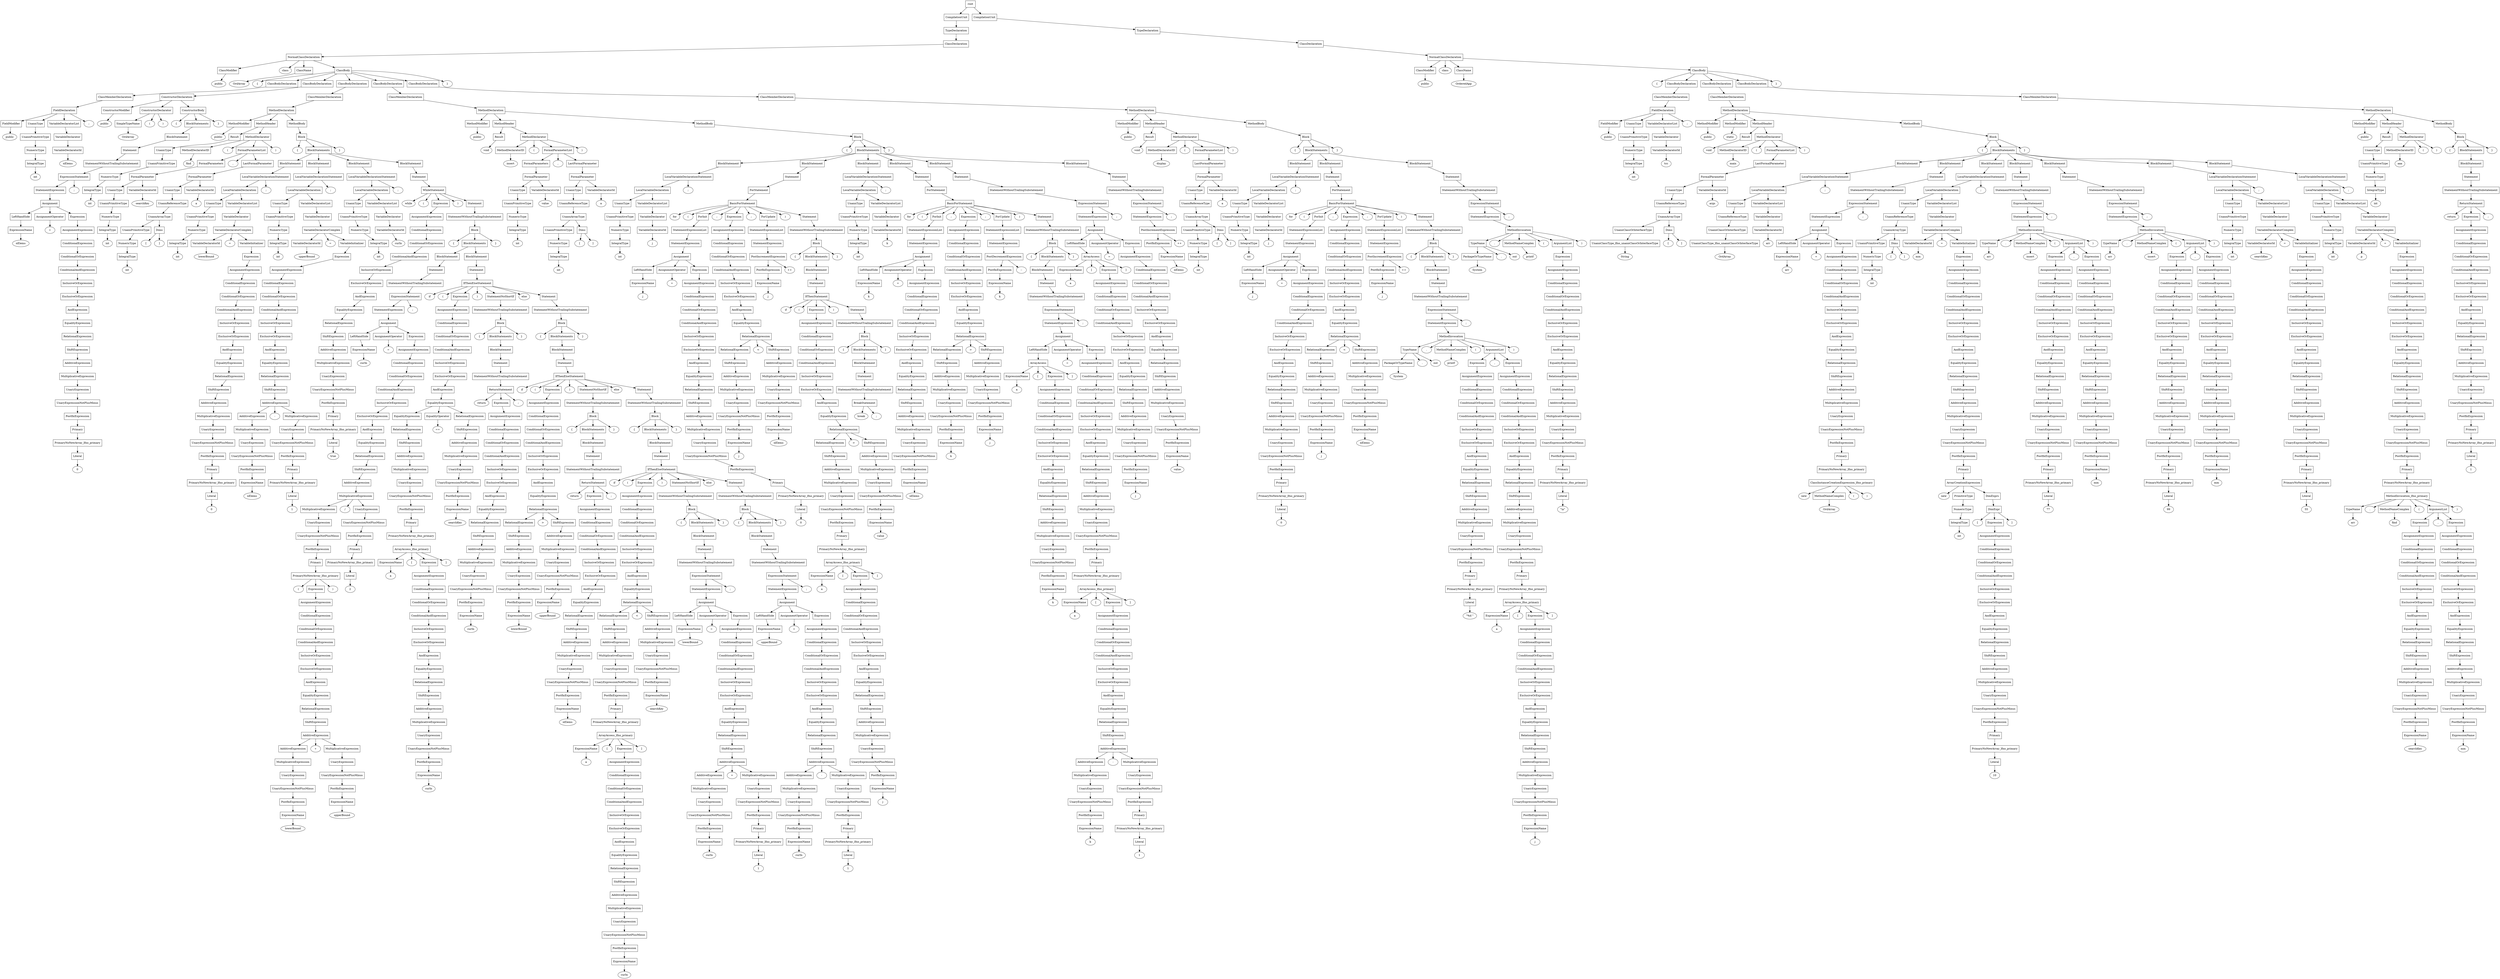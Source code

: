 digraph G {
	splines="TRUE";
	n_0 [label="root", shape="rectangle"]
	n_0 -> n_1
	n_1 [label="CompilationUnit", shape="rectangle"]
	n_1 -> n_3
	n_3 [label="TypeDeclaration", shape="rectangle"]
	n_3 -> n_5
	n_5 [label="ClassDeclaration", shape="rectangle"]
	n_5 -> n_7
	n_7 [label="NormalClassDeclaration", shape="rectangle"]
	n_7 -> n_9
	n_9 [label="ClassModifier", shape="rectangle"]
	n_9 -> n_17
	n_17 [label="public", shape="ellipse"]
	n_7 -> n_10
	n_10 [label="class", shape="ellipse"]
	n_7 -> n_11
	n_11 [label="ClassName", shape="rectangle"]
	n_11 -> n_18
	n_18 [label="OrdArray", shape="ellipse"]
	n_7 -> n_12
	n_12 [label="ClassBody", shape="rectangle"]
	n_12 -> n_19
	n_19 [label="{", shape="ellipse"]
	n_12 -> n_20
	n_20 [label="ClassBodyDeclaration", shape="rectangle"]
	n_20 -> n_33
	n_33 [label="ClassMemberDeclaration", shape="rectangle"]
	n_33 -> n_41
	n_41 [label="FieldDeclaration", shape="rectangle"]
	n_41 -> n_51
	n_51 [label="FieldModifier", shape="rectangle"]
	n_51 -> n_82
	n_82 [label="public", shape="ellipse"]
	n_41 -> n_52
	n_52 [label="UnannType", shape="rectangle"]
	n_52 -> n_83
	n_83 [label="UnannPrimitiveType", shape="rectangle"]
	n_83 -> n_111
	n_111 [label="NumericType", shape="rectangle"]
	n_111 -> n_155
	n_155 [label="IntegralType", shape="rectangle"]
	n_155 -> n_196
	n_196 [label="int", shape="ellipse"]
	n_41 -> n_53
	n_53 [label="VariableDeclaratorList", shape="rectangle"]
	n_53 -> n_84
	n_84 [label="VariableDeclarator", shape="rectangle"]
	n_84 -> n_112
	n_112 [label="VariableDeclaratorId", shape="rectangle"]
	n_112 -> n_156
	n_156 [label="nElems", shape="ellipse"]
	n_41 -> n_54
	n_54 [label=";", shape="ellipse"]
	n_12 -> n_21
	n_21 [label="ClassBodyDeclaration", shape="rectangle"]
	n_21 -> n_34
	n_34 [label="ConstructorDeclaration", shape="rectangle"]
	n_34 -> n_42
	n_42 [label="ConstructorModifier", shape="rectangle"]
	n_42 -> n_55
	n_55 [label="public", shape="ellipse"]
	n_34 -> n_43
	n_43 [label="ConstructorDeclarator", shape="rectangle"]
	n_43 -> n_56
	n_56 [label="SimpleTypeName", shape="rectangle"]
	n_56 -> n_85
	n_85 [label="OrdArray", shape="ellipse"]
	n_43 -> n_57
	n_57 [label="(", shape="ellipse"]
	n_43 -> n_58
	n_58 [label=")", shape="ellipse"]
	n_34 -> n_44
	n_44 [label="ConstructorBody", shape="rectangle"]
	n_44 -> n_59
	n_59 [label="{", shape="ellipse"]
	n_44 -> n_60
	n_60 [label="BlockStatements", shape="rectangle"]
	n_60 -> n_86
	n_86 [label="BlockStatement", shape="rectangle"]
	n_86 -> n_113
	n_113 [label="Statement", shape="rectangle"]
	n_113 -> n_157
	n_157 [label="StatementWithoutTrailingSubstatement", shape="rectangle"]
	n_157 -> n_197
	n_197 [label="ExpressionStatement", shape="rectangle"]
	n_197 -> n_228
	n_228 [label="StatementExpression", shape="rectangle"]
	n_228 -> n_275
	n_275 [label="Assignment", shape="rectangle"]
	n_275 -> n_325
	n_325 [label="LeftHandSide", shape="rectangle"]
	n_325 -> n_398
	n_398 [label="ExpressionName", shape="rectangle"]
	n_398 -> n_452
	n_452 [label="nElems", shape="ellipse"]
	n_275 -> n_326
	n_326 [label="AssignmentOperator", shape="rectangle"]
	n_326 -> n_399
	n_399 [label="=", shape="ellipse"]
	n_275 -> n_327
	n_327 [label="Expression", shape="rectangle"]
	n_327 -> n_400
	n_400 [label="AssignmentExpression", shape="rectangle"]
	n_400 -> n_453
	n_453 [label="ConditionalExpression", shape="rectangle"]
	n_453 -> n_542
	n_542 [label="ConditionalOrExpression", shape="rectangle"]
	n_542 -> n_613
	n_613 [label="ConditionalAndExpression", shape="rectangle"]
	n_613 -> n_662
	n_662 [label="InclusiveOrExpression", shape="rectangle"]
	n_662 -> n_700
	n_700 [label="ExclusiveOrExpression", shape="rectangle"]
	n_700 -> n_739
	n_739 [label="AndExpression", shape="rectangle"]
	n_739 -> n_773
	n_773 [label="EqualityExpression", shape="rectangle"]
	n_773 -> n_805
	n_805 [label="RelationalExpression", shape="rectangle"]
	n_805 -> n_841
	n_841 [label="ShiftExpression", shape="rectangle"]
	n_841 -> n_888
	n_888 [label="AdditiveExpression", shape="rectangle"]
	n_888 -> n_930
	n_930 [label="MultiplicativeExpression", shape="rectangle"]
	n_930 -> n_969
	n_969 [label="UnaryExpression", shape="rectangle"]
	n_969 -> n_1011
	n_1011 [label="UnaryExpressionNotPlusMinus", shape="rectangle"]
	n_1011 -> n_1050
	n_1050 [label="PostfixExpression", shape="rectangle"]
	n_1050 -> n_1092
	n_1092 [label="Primary", shape="rectangle"]
	n_1092 -> n_1135
	n_1135 [label="PrimaryNoNewArray_lfno_primary", shape="rectangle"]
	n_1135 -> n_1175
	n_1175 [label="Literal", shape="rectangle"]
	n_1175 -> n_1211
	n_1211 [label="0", shape="ellipse"]
	n_197 -> n_229
	n_229 [label=";", shape="ellipse"]
	n_44 -> n_61
	n_61 [label="}", shape="ellipse"]
	n_12 -> n_22
	n_22 [label="ClassBodyDeclaration", shape="rectangle"]
	n_22 -> n_35
	n_35 [label="ClassMemberDeclaration", shape="rectangle"]
	n_35 -> n_45
	n_45 [label="MethodDeclaration", shape="rectangle"]
	n_45 -> n_62
	n_62 [label="MethodModifier", shape="rectangle"]
	n_62 -> n_87
	n_87 [label="public", shape="ellipse"]
	n_45 -> n_63
	n_63 [label="MethodHeader", shape="rectangle"]
	n_63 -> n_88
	n_88 [label="Result", shape="rectangle"]
	n_88 -> n_114
	n_114 [label="UnannType", shape="rectangle"]
	n_114 -> n_158
	n_158 [label="UnannPrimitiveType", shape="rectangle"]
	n_158 -> n_198
	n_198 [label="NumericType", shape="rectangle"]
	n_198 -> n_230
	n_230 [label="IntegralType", shape="rectangle"]
	n_230 -> n_276
	n_276 [label="int", shape="ellipse"]
	n_63 -> n_89
	n_89 [label="MethodDeclarator", shape="rectangle"]
	n_89 -> n_115
	n_115 [label="MethodDeclaratorID", shape="rectangle"]
	n_115 -> n_159
	n_159 [label="find", shape="ellipse"]
	n_89 -> n_116
	n_116 [label="(", shape="ellipse"]
	n_89 -> n_117
	n_117 [label="FormalParameterList", shape="rectangle"]
	n_117 -> n_160
	n_160 [label="FormalParameters", shape="rectangle"]
	n_160 -> n_199
	n_199 [label="FormalParameter", shape="rectangle"]
	n_199 -> n_231
	n_231 [label="UnannType", shape="rectangle"]
	n_231 -> n_277
	n_277 [label="UnannPrimitiveType", shape="rectangle"]
	n_277 -> n_328
	n_328 [label="NumericType", shape="rectangle"]
	n_328 -> n_401
	n_401 [label="IntegralType", shape="rectangle"]
	n_401 -> n_454
	n_454 [label="int", shape="ellipse"]
	n_199 -> n_232
	n_232 [label="VariableDeclaratorId", shape="rectangle"]
	n_232 -> n_278
	n_278 [label="searchKey", shape="ellipse"]
	n_117 -> n_161
	n_161 [label=",", shape="ellipse"]
	n_117 -> n_162
	n_162 [label="LastFormalParameter", shape="rectangle"]
	n_162 -> n_200
	n_200 [label="FormalParameter", shape="rectangle"]
	n_200 -> n_233
	n_233 [label="UnannType", shape="rectangle"]
	n_233 -> n_279
	n_279 [label="UnannReferenceType", shape="rectangle"]
	n_279 -> n_329
	n_329 [label="UnannArrayType", shape="rectangle"]
	n_329 -> n_402
	n_402 [label="UnannPrimitiveType", shape="rectangle"]
	n_402 -> n_455
	n_455 [label="NumericType", shape="rectangle"]
	n_455 -> n_543
	n_543 [label="IntegralType", shape="rectangle"]
	n_543 -> n_614
	n_614 [label="int", shape="ellipse"]
	n_329 -> n_403
	n_403 [label="Dims", shape="rectangle"]
	n_403 -> n_456
	n_456 [label="[", shape="ellipse"]
	n_403 -> n_457
	n_457 [label="]", shape="ellipse"]
	n_200 -> n_234
	n_234 [label="VariableDeclaratorId", shape="rectangle"]
	n_234 -> n_280
	n_280 [label="a", shape="ellipse"]
	n_89 -> n_118
	n_118 [label=")", shape="ellipse"]
	n_45 -> n_64
	n_64 [label="MethodBody", shape="rectangle"]
	n_64 -> n_90
	n_90 [label="Block", shape="rectangle"]
	n_90 -> n_119
	n_119 [label="{", shape="ellipse"]
	n_90 -> n_120
	n_120 [label="BlockStatements", shape="rectangle"]
	n_120 -> n_163
	n_163 [label="BlockStatement", shape="rectangle"]
	n_163 -> n_201
	n_201 [label="LocalVariableDeclarationStatement", shape="rectangle"]
	n_201 -> n_235
	n_235 [label="LocalVariableDeclaration", shape="rectangle"]
	n_235 -> n_281
	n_281 [label="UnannType", shape="rectangle"]
	n_281 -> n_330
	n_330 [label="UnannPrimitiveType", shape="rectangle"]
	n_330 -> n_404
	n_404 [label="NumericType", shape="rectangle"]
	n_404 -> n_458
	n_458 [label="IntegralType", shape="rectangle"]
	n_458 -> n_544
	n_544 [label="int", shape="ellipse"]
	n_235 -> n_282
	n_282 [label="VariableDeclaratorList", shape="rectangle"]
	n_282 -> n_331
	n_331 [label="VariableDeclarator", shape="rectangle"]
	n_331 -> n_405
	n_405 [label="VariableDeclaratorComplex", shape="rectangle"]
	n_405 -> n_459
	n_459 [label="VariableDeclaratorId", shape="rectangle"]
	n_459 -> n_545
	n_545 [label="lowerBound", shape="ellipse"]
	n_405 -> n_460
	n_460 [label="=", shape="ellipse"]
	n_405 -> n_461
	n_461 [label="VariableInitializer", shape="rectangle"]
	n_461 -> n_546
	n_546 [label="Expression", shape="rectangle"]
	n_546 -> n_615
	n_615 [label="AssignmentExpression", shape="rectangle"]
	n_615 -> n_663
	n_663 [label="ConditionalExpression", shape="rectangle"]
	n_663 -> n_701
	n_701 [label="ConditionalOrExpression", shape="rectangle"]
	n_701 -> n_740
	n_740 [label="ConditionalAndExpression", shape="rectangle"]
	n_740 -> n_774
	n_774 [label="InclusiveOrExpression", shape="rectangle"]
	n_774 -> n_806
	n_806 [label="ExclusiveOrExpression", shape="rectangle"]
	n_806 -> n_842
	n_842 [label="AndExpression", shape="rectangle"]
	n_842 -> n_889
	n_889 [label="EqualityExpression", shape="rectangle"]
	n_889 -> n_931
	n_931 [label="RelationalExpression", shape="rectangle"]
	n_931 -> n_970
	n_970 [label="ShiftExpression", shape="rectangle"]
	n_970 -> n_1012
	n_1012 [label="AdditiveExpression", shape="rectangle"]
	n_1012 -> n_1051
	n_1051 [label="MultiplicativeExpression", shape="rectangle"]
	n_1051 -> n_1093
	n_1093 [label="UnaryExpression", shape="rectangle"]
	n_1093 -> n_1136
	n_1136 [label="UnaryExpressionNotPlusMinus", shape="rectangle"]
	n_1136 -> n_1176
	n_1176 [label="PostfixExpression", shape="rectangle"]
	n_1176 -> n_1212
	n_1212 [label="Primary", shape="rectangle"]
	n_1212 -> n_1243
	n_1243 [label="PrimaryNoNewArray_lfno_primary", shape="rectangle"]
	n_1243 -> n_1278
	n_1278 [label="Literal", shape="rectangle"]
	n_1278 -> n_1314
	n_1314 [label="0", shape="ellipse"]
	n_201 -> n_236
	n_236 [label=";", shape="ellipse"]
	n_120 -> n_164
	n_164 [label="BlockStatement", shape="rectangle"]
	n_164 -> n_202
	n_202 [label="LocalVariableDeclarationStatement", shape="rectangle"]
	n_202 -> n_237
	n_237 [label="LocalVariableDeclaration", shape="rectangle"]
	n_237 -> n_283
	n_283 [label="UnannType", shape="rectangle"]
	n_283 -> n_332
	n_332 [label="UnannPrimitiveType", shape="rectangle"]
	n_332 -> n_406
	n_406 [label="NumericType", shape="rectangle"]
	n_406 -> n_462
	n_462 [label="IntegralType", shape="rectangle"]
	n_462 -> n_547
	n_547 [label="int", shape="ellipse"]
	n_237 -> n_284
	n_284 [label="VariableDeclaratorList", shape="rectangle"]
	n_284 -> n_333
	n_333 [label="VariableDeclarator", shape="rectangle"]
	n_333 -> n_407
	n_407 [label="VariableDeclaratorComplex", shape="rectangle"]
	n_407 -> n_463
	n_463 [label="VariableDeclaratorId", shape="rectangle"]
	n_463 -> n_548
	n_548 [label="upperBound", shape="ellipse"]
	n_407 -> n_464
	n_464 [label="=", shape="ellipse"]
	n_407 -> n_465
	n_465 [label="VariableInitializer", shape="rectangle"]
	n_465 -> n_549
	n_549 [label="Expression", shape="rectangle"]
	n_549 -> n_616
	n_616 [label="AssignmentExpression", shape="rectangle"]
	n_616 -> n_664
	n_664 [label="ConditionalExpression", shape="rectangle"]
	n_664 -> n_702
	n_702 [label="ConditionalOrExpression", shape="rectangle"]
	n_702 -> n_741
	n_741 [label="ConditionalAndExpression", shape="rectangle"]
	n_741 -> n_775
	n_775 [label="InclusiveOrExpression", shape="rectangle"]
	n_775 -> n_807
	n_807 [label="ExclusiveOrExpression", shape="rectangle"]
	n_807 -> n_843
	n_843 [label="AndExpression", shape="rectangle"]
	n_843 -> n_890
	n_890 [label="EqualityExpression", shape="rectangle"]
	n_890 -> n_932
	n_932 [label="RelationalExpression", shape="rectangle"]
	n_932 -> n_971
	n_971 [label="ShiftExpression", shape="rectangle"]
	n_971 -> n_1013
	n_1013 [label="AdditiveExpression", shape="rectangle"]
	n_1013 -> n_1052
	n_1052 [label="AdditiveExpression", shape="rectangle"]
	n_1052 -> n_1094
	n_1094 [label="MultiplicativeExpression", shape="rectangle"]
	n_1094 -> n_1137
	n_1137 [label="UnaryExpression", shape="rectangle"]
	n_1137 -> n_1177
	n_1177 [label="UnaryExpressionNotPlusMinus", shape="rectangle"]
	n_1177 -> n_1213
	n_1213 [label="PostfixExpression", shape="rectangle"]
	n_1213 -> n_1244
	n_1244 [label="ExpressionName", shape="rectangle"]
	n_1244 -> n_1279
	n_1279 [label="nElems", shape="ellipse"]
	n_1013 -> n_1053
	n_1053 [label="-", shape="ellipse"]
	n_1013 -> n_1054
	n_1054 [label="MultiplicativeExpression", shape="rectangle"]
	n_1054 -> n_1095
	n_1095 [label="UnaryExpression", shape="rectangle"]
	n_1095 -> n_1138
	n_1138 [label="UnaryExpressionNotPlusMinus", shape="rectangle"]
	n_1138 -> n_1178
	n_1178 [label="PostfixExpression", shape="rectangle"]
	n_1178 -> n_1214
	n_1214 [label="Primary", shape="rectangle"]
	n_1214 -> n_1245
	n_1245 [label="PrimaryNoNewArray_lfno_primary", shape="rectangle"]
	n_1245 -> n_1280
	n_1280 [label="Literal", shape="rectangle"]
	n_1280 -> n_1315
	n_1315 [label="1", shape="ellipse"]
	n_202 -> n_238
	n_238 [label=";", shape="ellipse"]
	n_120 -> n_165
	n_165 [label="BlockStatement", shape="rectangle"]
	n_165 -> n_203
	n_203 [label="LocalVariableDeclarationStatement", shape="rectangle"]
	n_203 -> n_239
	n_239 [label="LocalVariableDeclaration", shape="rectangle"]
	n_239 -> n_285
	n_285 [label="UnannType", shape="rectangle"]
	n_285 -> n_334
	n_334 [label="UnannPrimitiveType", shape="rectangle"]
	n_334 -> n_408
	n_408 [label="NumericType", shape="rectangle"]
	n_408 -> n_466
	n_466 [label="IntegralType", shape="rectangle"]
	n_466 -> n_550
	n_550 [label="int", shape="ellipse"]
	n_239 -> n_286
	n_286 [label="VariableDeclaratorList", shape="rectangle"]
	n_286 -> n_335
	n_335 [label="VariableDeclarator", shape="rectangle"]
	n_335 -> n_409
	n_409 [label="VariableDeclaratorId", shape="rectangle"]
	n_409 -> n_467
	n_467 [label="curIn", shape="ellipse"]
	n_203 -> n_240
	n_240 [label=";", shape="ellipse"]
	n_120 -> n_166
	n_166 [label="BlockStatement", shape="rectangle"]
	n_166 -> n_204
	n_204 [label="Statement", shape="rectangle"]
	n_204 -> n_241
	n_241 [label="WhileStatement", shape="rectangle"]
	n_241 -> n_287
	n_287 [label="while", shape="ellipse"]
	n_241 -> n_288
	n_288 [label="(", shape="ellipse"]
	n_241 -> n_289
	n_289 [label="Expression", shape="rectangle"]
	n_289 -> n_336
	n_336 [label="AssignmentExpression", shape="rectangle"]
	n_336 -> n_410
	n_410 [label="ConditionalExpression", shape="rectangle"]
	n_410 -> n_468
	n_468 [label="ConditionalOrExpression", shape="rectangle"]
	n_468 -> n_551
	n_551 [label="ConditionalAndExpression", shape="rectangle"]
	n_551 -> n_617
	n_617 [label="InclusiveOrExpression", shape="rectangle"]
	n_617 -> n_665
	n_665 [label="ExclusiveOrExpression", shape="rectangle"]
	n_665 -> n_703
	n_703 [label="AndExpression", shape="rectangle"]
	n_703 -> n_742
	n_742 [label="EqualityExpression", shape="rectangle"]
	n_742 -> n_776
	n_776 [label="RelationalExpression", shape="rectangle"]
	n_776 -> n_808
	n_808 [label="ShiftExpression", shape="rectangle"]
	n_808 -> n_844
	n_844 [label="AdditiveExpression", shape="rectangle"]
	n_844 -> n_891
	n_891 [label="MultiplicativeExpression", shape="rectangle"]
	n_891 -> n_933
	n_933 [label="UnaryExpression", shape="rectangle"]
	n_933 -> n_972
	n_972 [label="UnaryExpressionNotPlusMinus", shape="rectangle"]
	n_972 -> n_1014
	n_1014 [label="PostfixExpression", shape="rectangle"]
	n_1014 -> n_1055
	n_1055 [label="Primary", shape="rectangle"]
	n_1055 -> n_1096
	n_1096 [label="PrimaryNoNewArray_lfno_primary", shape="rectangle"]
	n_1096 -> n_1139
	n_1139 [label="Literal", shape="rectangle"]
	n_1139 -> n_1179
	n_1179 [label="true", shape="ellipse"]
	n_241 -> n_290
	n_290 [label=")", shape="ellipse"]
	n_241 -> n_291
	n_291 [label="Statement", shape="rectangle"]
	n_291 -> n_337
	n_337 [label="StatementWithoutTrailingSubstatement", shape="rectangle"]
	n_337 -> n_411
	n_411 [label="Block", shape="rectangle"]
	n_411 -> n_469
	n_469 [label="{", shape="ellipse"]
	n_411 -> n_470
	n_470 [label="BlockStatements", shape="rectangle"]
	n_470 -> n_552
	n_552 [label="BlockStatement", shape="rectangle"]
	n_552 -> n_618
	n_618 [label="Statement", shape="rectangle"]
	n_618 -> n_666
	n_666 [label="StatementWithoutTrailingSubstatement", shape="rectangle"]
	n_666 -> n_704
	n_704 [label="ExpressionStatement", shape="rectangle"]
	n_704 -> n_743
	n_743 [label="StatementExpression", shape="rectangle"]
	n_743 -> n_777
	n_777 [label="Assignment", shape="rectangle"]
	n_777 -> n_809
	n_809 [label="LeftHandSide", shape="rectangle"]
	n_809 -> n_845
	n_845 [label="ExpressionName", shape="rectangle"]
	n_845 -> n_892
	n_892 [label="curIn", shape="ellipse"]
	n_777 -> n_810
	n_810 [label="AssignmentOperator", shape="rectangle"]
	n_810 -> n_846
	n_846 [label="=", shape="ellipse"]
	n_777 -> n_811
	n_811 [label="Expression", shape="rectangle"]
	n_811 -> n_847
	n_847 [label="AssignmentExpression", shape="rectangle"]
	n_847 -> n_893
	n_893 [label="ConditionalExpression", shape="rectangle"]
	n_893 -> n_934
	n_934 [label="ConditionalOrExpression", shape="rectangle"]
	n_934 -> n_973
	n_973 [label="ConditionalAndExpression", shape="rectangle"]
	n_973 -> n_1015
	n_1015 [label="InclusiveOrExpression", shape="rectangle"]
	n_1015 -> n_1056
	n_1056 [label="ExclusiveOrExpression", shape="rectangle"]
	n_1056 -> n_1097
	n_1097 [label="AndExpression", shape="rectangle"]
	n_1097 -> n_1140
	n_1140 [label="EqualityExpression", shape="rectangle"]
	n_1140 -> n_1180
	n_1180 [label="RelationalExpression", shape="rectangle"]
	n_1180 -> n_1215
	n_1215 [label="ShiftExpression", shape="rectangle"]
	n_1215 -> n_1246
	n_1246 [label="AdditiveExpression", shape="rectangle"]
	n_1246 -> n_1281
	n_1281 [label="MultiplicativeExpression", shape="rectangle"]
	n_1281 -> n_1316
	n_1316 [label="MultiplicativeExpression", shape="rectangle"]
	n_1316 -> n_1348
	n_1348 [label="UnaryExpression", shape="rectangle"]
	n_1348 -> n_1381
	n_1381 [label="UnaryExpressionNotPlusMinus", shape="rectangle"]
	n_1381 -> n_1401
	n_1401 [label="PostfixExpression", shape="rectangle"]
	n_1401 -> n_1419
	n_1419 [label="Primary", shape="rectangle"]
	n_1419 -> n_1440
	n_1440 [label="PrimaryNoNewArray_lfno_primary", shape="rectangle"]
	n_1440 -> n_1462
	n_1462 [label="(", shape="ellipse"]
	n_1440 -> n_1463
	n_1463 [label="Expression", shape="rectangle"]
	n_1463 -> n_1485
	n_1485 [label="AssignmentExpression", shape="rectangle"]
	n_1485 -> n_1505
	n_1505 [label="ConditionalExpression", shape="rectangle"]
	n_1505 -> n_1531
	n_1531 [label="ConditionalOrExpression", shape="rectangle"]
	n_1531 -> n_1551
	n_1551 [label="ConditionalAndExpression", shape="rectangle"]
	n_1551 -> n_1566
	n_1566 [label="InclusiveOrExpression", shape="rectangle"]
	n_1566 -> n_1579
	n_1579 [label="ExclusiveOrExpression", shape="rectangle"]
	n_1579 -> n_1592
	n_1592 [label="AndExpression", shape="rectangle"]
	n_1592 -> n_1605
	n_1605 [label="EqualityExpression", shape="rectangle"]
	n_1605 -> n_1618
	n_1618 [label="RelationalExpression", shape="rectangle"]
	n_1618 -> n_1631
	n_1631 [label="ShiftExpression", shape="rectangle"]
	n_1631 -> n_1643
	n_1643 [label="AdditiveExpression", shape="rectangle"]
	n_1643 -> n_1654
	n_1654 [label="AdditiveExpression", shape="rectangle"]
	n_1654 -> n_1670
	n_1670 [label="MultiplicativeExpression", shape="rectangle"]
	n_1670 -> n_1683
	n_1683 [label="UnaryExpression", shape="rectangle"]
	n_1683 -> n_1698
	n_1698 [label="UnaryExpressionNotPlusMinus", shape="rectangle"]
	n_1698 -> n_1710
	n_1710 [label="PostfixExpression", shape="rectangle"]
	n_1710 -> n_1721
	n_1721 [label="ExpressionName", shape="rectangle"]
	n_1721 -> n_1731
	n_1731 [label="lowerBound", shape="ellipse"]
	n_1643 -> n_1655
	n_1655 [label="+", shape="ellipse"]
	n_1643 -> n_1656
	n_1656 [label="MultiplicativeExpression", shape="rectangle"]
	n_1656 -> n_1671
	n_1671 [label="UnaryExpression", shape="rectangle"]
	n_1671 -> n_1684
	n_1684 [label="UnaryExpressionNotPlusMinus", shape="rectangle"]
	n_1684 -> n_1699
	n_1699 [label="PostfixExpression", shape="rectangle"]
	n_1699 -> n_1711
	n_1711 [label="ExpressionName", shape="rectangle"]
	n_1711 -> n_1722
	n_1722 [label="upperBound", shape="ellipse"]
	n_1440 -> n_1464
	n_1464 [label=")", shape="ellipse"]
	n_1281 -> n_1317
	n_1317 [label="/", shape="ellipse"]
	n_1281 -> n_1318
	n_1318 [label="UnaryExpression", shape="rectangle"]
	n_1318 -> n_1349
	n_1349 [label="UnaryExpressionNotPlusMinus", shape="rectangle"]
	n_1349 -> n_1382
	n_1382 [label="PostfixExpression", shape="rectangle"]
	n_1382 -> n_1402
	n_1402 [label="Primary", shape="rectangle"]
	n_1402 -> n_1420
	n_1420 [label="PrimaryNoNewArray_lfno_primary", shape="rectangle"]
	n_1420 -> n_1441
	n_1441 [label="Literal", shape="rectangle"]
	n_1441 -> n_1465
	n_1465 [label="2", shape="ellipse"]
	n_704 -> n_744
	n_744 [label=";", shape="ellipse"]
	n_470 -> n_553
	n_553 [label="BlockStatement", shape="rectangle"]
	n_553 -> n_619
	n_619 [label="Statement", shape="rectangle"]
	n_619 -> n_667
	n_667 [label="IfThenElseStatement", shape="rectangle"]
	n_667 -> n_705
	n_705 [label="if", shape="ellipse"]
	n_667 -> n_706
	n_706 [label="(", shape="ellipse"]
	n_667 -> n_707
	n_707 [label="Expression", shape="rectangle"]
	n_707 -> n_745
	n_745 [label="AssignmentExpression", shape="rectangle"]
	n_745 -> n_778
	n_778 [label="ConditionalExpression", shape="rectangle"]
	n_778 -> n_812
	n_812 [label="ConditionalOrExpression", shape="rectangle"]
	n_812 -> n_848
	n_848 [label="ConditionalAndExpression", shape="rectangle"]
	n_848 -> n_894
	n_894 [label="InclusiveOrExpression", shape="rectangle"]
	n_894 -> n_935
	n_935 [label="ExclusiveOrExpression", shape="rectangle"]
	n_935 -> n_974
	n_974 [label="AndExpression", shape="rectangle"]
	n_974 -> n_1016
	n_1016 [label="EqualityExpression", shape="rectangle"]
	n_1016 -> n_1057
	n_1057 [label="EqualityExpression", shape="rectangle"]
	n_1057 -> n_1098
	n_1098 [label="RelationalExpression", shape="rectangle"]
	n_1098 -> n_1141
	n_1141 [label="ShiftExpression", shape="rectangle"]
	n_1141 -> n_1181
	n_1181 [label="AdditiveExpression", shape="rectangle"]
	n_1181 -> n_1216
	n_1216 [label="MultiplicativeExpression", shape="rectangle"]
	n_1216 -> n_1247
	n_1247 [label="UnaryExpression", shape="rectangle"]
	n_1247 -> n_1282
	n_1282 [label="UnaryExpressionNotPlusMinus", shape="rectangle"]
	n_1282 -> n_1319
	n_1319 [label="PostfixExpression", shape="rectangle"]
	n_1319 -> n_1350
	n_1350 [label="Primary", shape="rectangle"]
	n_1350 -> n_1383
	n_1383 [label="PrimaryNoNewArray_lfno_primary", shape="rectangle"]
	n_1383 -> n_1403
	n_1403 [label="ArrayAccess_lfno_primary", shape="rectangle"]
	n_1403 -> n_1421
	n_1421 [label="ExpressionName", shape="rectangle"]
	n_1421 -> n_1442
	n_1442 [label="a", shape="ellipse"]
	n_1403 -> n_1422
	n_1422 [label="[", shape="ellipse"]
	n_1403 -> n_1423
	n_1423 [label="Expression", shape="rectangle"]
	n_1423 -> n_1443
	n_1443 [label="AssignmentExpression", shape="rectangle"]
	n_1443 -> n_1466
	n_1466 [label="ConditionalExpression", shape="rectangle"]
	n_1466 -> n_1486
	n_1486 [label="ConditionalOrExpression", shape="rectangle"]
	n_1486 -> n_1506
	n_1506 [label="ConditionalAndExpression", shape="rectangle"]
	n_1506 -> n_1532
	n_1532 [label="InclusiveOrExpression", shape="rectangle"]
	n_1532 -> n_1552
	n_1552 [label="ExclusiveOrExpression", shape="rectangle"]
	n_1552 -> n_1567
	n_1567 [label="AndExpression", shape="rectangle"]
	n_1567 -> n_1580
	n_1580 [label="EqualityExpression", shape="rectangle"]
	n_1580 -> n_1593
	n_1593 [label="RelationalExpression", shape="rectangle"]
	n_1593 -> n_1606
	n_1606 [label="ShiftExpression", shape="rectangle"]
	n_1606 -> n_1619
	n_1619 [label="AdditiveExpression", shape="rectangle"]
	n_1619 -> n_1632
	n_1632 [label="MultiplicativeExpression", shape="rectangle"]
	n_1632 -> n_1644
	n_1644 [label="UnaryExpression", shape="rectangle"]
	n_1644 -> n_1657
	n_1657 [label="UnaryExpressionNotPlusMinus", shape="rectangle"]
	n_1657 -> n_1672
	n_1672 [label="PostfixExpression", shape="rectangle"]
	n_1672 -> n_1685
	n_1685 [label="ExpressionName", shape="rectangle"]
	n_1685 -> n_1700
	n_1700 [label="curIn", shape="ellipse"]
	n_1403 -> n_1424
	n_1424 [label="]", shape="ellipse"]
	n_1016 -> n_1058
	n_1058 [label="EqualityOperator", shape="rectangle"]
	n_1058 -> n_1099
	n_1099 [label="==", shape="ellipse"]
	n_1016 -> n_1059
	n_1059 [label="RelationalExpression", shape="rectangle"]
	n_1059 -> n_1100
	n_1100 [label="ShiftExpression", shape="rectangle"]
	n_1100 -> n_1142
	n_1142 [label="AdditiveExpression", shape="rectangle"]
	n_1142 -> n_1182
	n_1182 [label="MultiplicativeExpression", shape="rectangle"]
	n_1182 -> n_1217
	n_1217 [label="UnaryExpression", shape="rectangle"]
	n_1217 -> n_1248
	n_1248 [label="UnaryExpressionNotPlusMinus", shape="rectangle"]
	n_1248 -> n_1283
	n_1283 [label="PostfixExpression", shape="rectangle"]
	n_1283 -> n_1320
	n_1320 [label="ExpressionName", shape="rectangle"]
	n_1320 -> n_1351
	n_1351 [label="searchKey", shape="ellipse"]
	n_667 -> n_708
	n_708 [label=")", shape="ellipse"]
	n_667 -> n_709
	n_709 [label="StatementNoShortIf", shape="rectangle"]
	n_709 -> n_746
	n_746 [label="StatementWithoutTrailingSubstatement", shape="rectangle"]
	n_746 -> n_779
	n_779 [label="Block", shape="rectangle"]
	n_779 -> n_813
	n_813 [label="{", shape="ellipse"]
	n_779 -> n_814
	n_814 [label="BlockStatements", shape="rectangle"]
	n_814 -> n_849
	n_849 [label="BlockStatement", shape="rectangle"]
	n_849 -> n_895
	n_895 [label="Statement", shape="rectangle"]
	n_895 -> n_936
	n_936 [label="StatementWithoutTrailingSubstatement", shape="rectangle"]
	n_936 -> n_975
	n_975 [label="ReturnStatement", shape="rectangle"]
	n_975 -> n_1017
	n_1017 [label="return", shape="ellipse"]
	n_975 -> n_1018
	n_1018 [label="Expression", shape="rectangle"]
	n_1018 -> n_1060
	n_1060 [label="AssignmentExpression", shape="rectangle"]
	n_1060 -> n_1101
	n_1101 [label="ConditionalExpression", shape="rectangle"]
	n_1101 -> n_1143
	n_1143 [label="ConditionalOrExpression", shape="rectangle"]
	n_1143 -> n_1183
	n_1183 [label="ConditionalAndExpression", shape="rectangle"]
	n_1183 -> n_1218
	n_1218 [label="InclusiveOrExpression", shape="rectangle"]
	n_1218 -> n_1249
	n_1249 [label="ExclusiveOrExpression", shape="rectangle"]
	n_1249 -> n_1284
	n_1284 [label="AndExpression", shape="rectangle"]
	n_1284 -> n_1321
	n_1321 [label="EqualityExpression", shape="rectangle"]
	n_1321 -> n_1352
	n_1352 [label="RelationalExpression", shape="rectangle"]
	n_1352 -> n_1384
	n_1384 [label="ShiftExpression", shape="rectangle"]
	n_1384 -> n_1404
	n_1404 [label="AdditiveExpression", shape="rectangle"]
	n_1404 -> n_1425
	n_1425 [label="MultiplicativeExpression", shape="rectangle"]
	n_1425 -> n_1444
	n_1444 [label="UnaryExpression", shape="rectangle"]
	n_1444 -> n_1467
	n_1467 [label="UnaryExpressionNotPlusMinus", shape="rectangle"]
	n_1467 -> n_1487
	n_1487 [label="PostfixExpression", shape="rectangle"]
	n_1487 -> n_1507
	n_1507 [label="ExpressionName", shape="rectangle"]
	n_1507 -> n_1533
	n_1533 [label="curIn", shape="ellipse"]
	n_975 -> n_1019
	n_1019 [label=";", shape="ellipse"]
	n_779 -> n_815
	n_815 [label="}", shape="ellipse"]
	n_667 -> n_710
	n_710 [label="else", shape="ellipse"]
	n_667 -> n_711
	n_711 [label="Statement", shape="rectangle"]
	n_711 -> n_747
	n_747 [label="StatementWithoutTrailingSubstatement", shape="rectangle"]
	n_747 -> n_780
	n_780 [label="Block", shape="rectangle"]
	n_780 -> n_816
	n_816 [label="{", shape="ellipse"]
	n_780 -> n_817
	n_817 [label="BlockStatements", shape="rectangle"]
	n_817 -> n_850
	n_850 [label="BlockStatement", shape="rectangle"]
	n_850 -> n_896
	n_896 [label="Statement", shape="rectangle"]
	n_896 -> n_937
	n_937 [label="IfThenElseStatement", shape="rectangle"]
	n_937 -> n_976
	n_976 [label="if", shape="ellipse"]
	n_937 -> n_977
	n_977 [label="(", shape="ellipse"]
	n_937 -> n_978
	n_978 [label="Expression", shape="rectangle"]
	n_978 -> n_1020
	n_1020 [label="AssignmentExpression", shape="rectangle"]
	n_1020 -> n_1061
	n_1061 [label="ConditionalExpression", shape="rectangle"]
	n_1061 -> n_1102
	n_1102 [label="ConditionalOrExpression", shape="rectangle"]
	n_1102 -> n_1144
	n_1144 [label="ConditionalAndExpression", shape="rectangle"]
	n_1144 -> n_1184
	n_1184 [label="InclusiveOrExpression", shape="rectangle"]
	n_1184 -> n_1219
	n_1219 [label="ExclusiveOrExpression", shape="rectangle"]
	n_1219 -> n_1250
	n_1250 [label="AndExpression", shape="rectangle"]
	n_1250 -> n_1285
	n_1285 [label="EqualityExpression", shape="rectangle"]
	n_1285 -> n_1322
	n_1322 [label="RelationalExpression", shape="rectangle"]
	n_1322 -> n_1353
	n_1353 [label="RelationalExpression", shape="rectangle"]
	n_1353 -> n_1385
	n_1385 [label="ShiftExpression", shape="rectangle"]
	n_1385 -> n_1405
	n_1405 [label="AdditiveExpression", shape="rectangle"]
	n_1405 -> n_1426
	n_1426 [label="MultiplicativeExpression", shape="rectangle"]
	n_1426 -> n_1445
	n_1445 [label="UnaryExpression", shape="rectangle"]
	n_1445 -> n_1468
	n_1468 [label="UnaryExpressionNotPlusMinus", shape="rectangle"]
	n_1468 -> n_1488
	n_1488 [label="PostfixExpression", shape="rectangle"]
	n_1488 -> n_1508
	n_1508 [label="ExpressionName", shape="rectangle"]
	n_1508 -> n_1534
	n_1534 [label="lowerBound", shape="ellipse"]
	n_1322 -> n_1354
	n_1354 [label=">", shape="ellipse"]
	n_1322 -> n_1355
	n_1355 [label="ShiftExpression", shape="rectangle"]
	n_1355 -> n_1386
	n_1386 [label="AdditiveExpression", shape="rectangle"]
	n_1386 -> n_1406
	n_1406 [label="MultiplicativeExpression", shape="rectangle"]
	n_1406 -> n_1427
	n_1427 [label="UnaryExpression", shape="rectangle"]
	n_1427 -> n_1446
	n_1446 [label="UnaryExpressionNotPlusMinus", shape="rectangle"]
	n_1446 -> n_1469
	n_1469 [label="PostfixExpression", shape="rectangle"]
	n_1469 -> n_1489
	n_1489 [label="ExpressionName", shape="rectangle"]
	n_1489 -> n_1509
	n_1509 [label="upperBound", shape="ellipse"]
	n_937 -> n_979
	n_979 [label=")", shape="ellipse"]
	n_937 -> n_980
	n_980 [label="StatementNoShortIf", shape="rectangle"]
	n_980 -> n_1021
	n_1021 [label="StatementWithoutTrailingSubstatement", shape="rectangle"]
	n_1021 -> n_1062
	n_1062 [label="Block", shape="rectangle"]
	n_1062 -> n_1103
	n_1103 [label="{", shape="ellipse"]
	n_1062 -> n_1104
	n_1104 [label="BlockStatements", shape="rectangle"]
	n_1104 -> n_1145
	n_1145 [label="BlockStatement", shape="rectangle"]
	n_1145 -> n_1185
	n_1185 [label="Statement", shape="rectangle"]
	n_1185 -> n_1220
	n_1220 [label="StatementWithoutTrailingSubstatement", shape="rectangle"]
	n_1220 -> n_1251
	n_1251 [label="ReturnStatement", shape="rectangle"]
	n_1251 -> n_1286
	n_1286 [label="return", shape="ellipse"]
	n_1251 -> n_1287
	n_1287 [label="Expression", shape="rectangle"]
	n_1287 -> n_1323
	n_1323 [label="AssignmentExpression", shape="rectangle"]
	n_1323 -> n_1356
	n_1356 [label="ConditionalExpression", shape="rectangle"]
	n_1356 -> n_1387
	n_1387 [label="ConditionalOrExpression", shape="rectangle"]
	n_1387 -> n_1407
	n_1407 [label="ConditionalAndExpression", shape="rectangle"]
	n_1407 -> n_1428
	n_1428 [label="InclusiveOrExpression", shape="rectangle"]
	n_1428 -> n_1447
	n_1447 [label="ExclusiveOrExpression", shape="rectangle"]
	n_1447 -> n_1470
	n_1470 [label="AndExpression", shape="rectangle"]
	n_1470 -> n_1490
	n_1490 [label="EqualityExpression", shape="rectangle"]
	n_1490 -> n_1510
	n_1510 [label="RelationalExpression", shape="rectangle"]
	n_1510 -> n_1535
	n_1535 [label="ShiftExpression", shape="rectangle"]
	n_1535 -> n_1553
	n_1553 [label="AdditiveExpression", shape="rectangle"]
	n_1553 -> n_1568
	n_1568 [label="MultiplicativeExpression", shape="rectangle"]
	n_1568 -> n_1581
	n_1581 [label="UnaryExpression", shape="rectangle"]
	n_1581 -> n_1594
	n_1594 [label="UnaryExpressionNotPlusMinus", shape="rectangle"]
	n_1594 -> n_1607
	n_1607 [label="PostfixExpression", shape="rectangle"]
	n_1607 -> n_1620
	n_1620 [label="ExpressionName", shape="rectangle"]
	n_1620 -> n_1633
	n_1633 [label="nElems", shape="ellipse"]
	n_1251 -> n_1288
	n_1288 [label=";", shape="ellipse"]
	n_1062 -> n_1105
	n_1105 [label="}", shape="ellipse"]
	n_937 -> n_981
	n_981 [label="else", shape="ellipse"]
	n_937 -> n_982
	n_982 [label="Statement", shape="rectangle"]
	n_982 -> n_1022
	n_1022 [label="StatementWithoutTrailingSubstatement", shape="rectangle"]
	n_1022 -> n_1063
	n_1063 [label="Block", shape="rectangle"]
	n_1063 -> n_1106
	n_1106 [label="{", shape="ellipse"]
	n_1063 -> n_1107
	n_1107 [label="BlockStatements", shape="rectangle"]
	n_1107 -> n_1146
	n_1146 [label="BlockStatement", shape="rectangle"]
	n_1146 -> n_1186
	n_1186 [label="Statement", shape="rectangle"]
	n_1186 -> n_1221
	n_1221 [label="IfThenElseStatement", shape="rectangle"]
	n_1221 -> n_1252
	n_1252 [label="if", shape="ellipse"]
	n_1221 -> n_1253
	n_1253 [label="(", shape="ellipse"]
	n_1221 -> n_1254
	n_1254 [label="Expression", shape="rectangle"]
	n_1254 -> n_1289
	n_1289 [label="AssignmentExpression", shape="rectangle"]
	n_1289 -> n_1324
	n_1324 [label="ConditionalExpression", shape="rectangle"]
	n_1324 -> n_1357
	n_1357 [label="ConditionalOrExpression", shape="rectangle"]
	n_1357 -> n_1388
	n_1388 [label="ConditionalAndExpression", shape="rectangle"]
	n_1388 -> n_1408
	n_1408 [label="InclusiveOrExpression", shape="rectangle"]
	n_1408 -> n_1429
	n_1429 [label="ExclusiveOrExpression", shape="rectangle"]
	n_1429 -> n_1448
	n_1448 [label="AndExpression", shape="rectangle"]
	n_1448 -> n_1471
	n_1471 [label="EqualityExpression", shape="rectangle"]
	n_1471 -> n_1491
	n_1491 [label="RelationalExpression", shape="rectangle"]
	n_1491 -> n_1511
	n_1511 [label="RelationalExpression", shape="rectangle"]
	n_1511 -> n_1536
	n_1536 [label="ShiftExpression", shape="rectangle"]
	n_1536 -> n_1554
	n_1554 [label="AdditiveExpression", shape="rectangle"]
	n_1554 -> n_1569
	n_1569 [label="MultiplicativeExpression", shape="rectangle"]
	n_1569 -> n_1582
	n_1582 [label="UnaryExpression", shape="rectangle"]
	n_1582 -> n_1595
	n_1595 [label="UnaryExpressionNotPlusMinus", shape="rectangle"]
	n_1595 -> n_1608
	n_1608 [label="PostfixExpression", shape="rectangle"]
	n_1608 -> n_1621
	n_1621 [label="Primary", shape="rectangle"]
	n_1621 -> n_1634
	n_1634 [label="PrimaryNoNewArray_lfno_primary", shape="rectangle"]
	n_1634 -> n_1645
	n_1645 [label="ArrayAccess_lfno_primary", shape="rectangle"]
	n_1645 -> n_1658
	n_1658 [label="ExpressionName", shape="rectangle"]
	n_1658 -> n_1673
	n_1673 [label="a", shape="ellipse"]
	n_1645 -> n_1659
	n_1659 [label="[", shape="ellipse"]
	n_1645 -> n_1660
	n_1660 [label="Expression", shape="rectangle"]
	n_1660 -> n_1674
	n_1674 [label="AssignmentExpression", shape="rectangle"]
	n_1674 -> n_1686
	n_1686 [label="ConditionalExpression", shape="rectangle"]
	n_1686 -> n_1701
	n_1701 [label="ConditionalOrExpression", shape="rectangle"]
	n_1701 -> n_1712
	n_1712 [label="ConditionalAndExpression", shape="rectangle"]
	n_1712 -> n_1723
	n_1723 [label="InclusiveOrExpression", shape="rectangle"]
	n_1723 -> n_1732
	n_1732 [label="ExclusiveOrExpression", shape="rectangle"]
	n_1732 -> n_1740
	n_1740 [label="AndExpression", shape="rectangle"]
	n_1740 -> n_1748
	n_1748 [label="EqualityExpression", shape="rectangle"]
	n_1748 -> n_1754
	n_1754 [label="RelationalExpression", shape="rectangle"]
	n_1754 -> n_1757
	n_1757 [label="ShiftExpression", shape="rectangle"]
	n_1757 -> n_1758
	n_1758 [label="AdditiveExpression", shape="rectangle"]
	n_1758 -> n_1759
	n_1759 [label="MultiplicativeExpression", shape="rectangle"]
	n_1759 -> n_1760
	n_1760 [label="UnaryExpression", shape="rectangle"]
	n_1760 -> n_1761
	n_1761 [label="UnaryExpressionNotPlusMinus", shape="rectangle"]
	n_1761 -> n_1762
	n_1762 [label="PostfixExpression", shape="rectangle"]
	n_1762 -> n_1763
	n_1763 [label="ExpressionName", shape="rectangle"]
	n_1763 -> n_1764
	n_1764 [label="curIn", shape="ellipse"]
	n_1645 -> n_1661
	n_1661 [label="]", shape="ellipse"]
	n_1491 -> n_1512
	n_1512 [label="<", shape="ellipse"]
	n_1491 -> n_1513
	n_1513 [label="ShiftExpression", shape="rectangle"]
	n_1513 -> n_1537
	n_1537 [label="AdditiveExpression", shape="rectangle"]
	n_1537 -> n_1555
	n_1555 [label="MultiplicativeExpression", shape="rectangle"]
	n_1555 -> n_1570
	n_1570 [label="UnaryExpression", shape="rectangle"]
	n_1570 -> n_1583
	n_1583 [label="UnaryExpressionNotPlusMinus", shape="rectangle"]
	n_1583 -> n_1596
	n_1596 [label="PostfixExpression", shape="rectangle"]
	n_1596 -> n_1609
	n_1609 [label="ExpressionName", shape="rectangle"]
	n_1609 -> n_1622
	n_1622 [label="searchKey", shape="ellipse"]
	n_1221 -> n_1255
	n_1255 [label=")", shape="ellipse"]
	n_1221 -> n_1256
	n_1256 [label="StatementNoShortIf", shape="rectangle"]
	n_1256 -> n_1290
	n_1290 [label="StatementWithoutTrailingSubstatement", shape="rectangle"]
	n_1290 -> n_1325
	n_1325 [label="Block", shape="rectangle"]
	n_1325 -> n_1358
	n_1358 [label="{", shape="ellipse"]
	n_1325 -> n_1359
	n_1359 [label="BlockStatements", shape="rectangle"]
	n_1359 -> n_1389
	n_1389 [label="BlockStatement", shape="rectangle"]
	n_1389 -> n_1409
	n_1409 [label="Statement", shape="rectangle"]
	n_1409 -> n_1430
	n_1430 [label="StatementWithoutTrailingSubstatement", shape="rectangle"]
	n_1430 -> n_1449
	n_1449 [label="ExpressionStatement", shape="rectangle"]
	n_1449 -> n_1472
	n_1472 [label="StatementExpression", shape="rectangle"]
	n_1472 -> n_1492
	n_1492 [label="Assignment", shape="rectangle"]
	n_1492 -> n_1514
	n_1514 [label="LeftHandSide", shape="rectangle"]
	n_1514 -> n_1538
	n_1538 [label="ExpressionName", shape="rectangle"]
	n_1538 -> n_1556
	n_1556 [label="lowerBound", shape="ellipse"]
	n_1492 -> n_1515
	n_1515 [label="AssignmentOperator", shape="rectangle"]
	n_1515 -> n_1539
	n_1539 [label="=", shape="ellipse"]
	n_1492 -> n_1516
	n_1516 [label="Expression", shape="rectangle"]
	n_1516 -> n_1540
	n_1540 [label="AssignmentExpression", shape="rectangle"]
	n_1540 -> n_1557
	n_1557 [label="ConditionalExpression", shape="rectangle"]
	n_1557 -> n_1571
	n_1571 [label="ConditionalOrExpression", shape="rectangle"]
	n_1571 -> n_1584
	n_1584 [label="ConditionalAndExpression", shape="rectangle"]
	n_1584 -> n_1597
	n_1597 [label="InclusiveOrExpression", shape="rectangle"]
	n_1597 -> n_1610
	n_1610 [label="ExclusiveOrExpression", shape="rectangle"]
	n_1610 -> n_1623
	n_1623 [label="AndExpression", shape="rectangle"]
	n_1623 -> n_1635
	n_1635 [label="EqualityExpression", shape="rectangle"]
	n_1635 -> n_1646
	n_1646 [label="RelationalExpression", shape="rectangle"]
	n_1646 -> n_1662
	n_1662 [label="ShiftExpression", shape="rectangle"]
	n_1662 -> n_1675
	n_1675 [label="AdditiveExpression", shape="rectangle"]
	n_1675 -> n_1687
	n_1687 [label="AdditiveExpression", shape="rectangle"]
	n_1687 -> n_1702
	n_1702 [label="MultiplicativeExpression", shape="rectangle"]
	n_1702 -> n_1713
	n_1713 [label="UnaryExpression", shape="rectangle"]
	n_1713 -> n_1724
	n_1724 [label="UnaryExpressionNotPlusMinus", shape="rectangle"]
	n_1724 -> n_1733
	n_1733 [label="PostfixExpression", shape="rectangle"]
	n_1733 -> n_1741
	n_1741 [label="ExpressionName", shape="rectangle"]
	n_1741 -> n_1749
	n_1749 [label="curIn", shape="ellipse"]
	n_1675 -> n_1688
	n_1688 [label="+", shape="ellipse"]
	n_1675 -> n_1689
	n_1689 [label="MultiplicativeExpression", shape="rectangle"]
	n_1689 -> n_1703
	n_1703 [label="UnaryExpression", shape="rectangle"]
	n_1703 -> n_1714
	n_1714 [label="UnaryExpressionNotPlusMinus", shape="rectangle"]
	n_1714 -> n_1725
	n_1725 [label="PostfixExpression", shape="rectangle"]
	n_1725 -> n_1734
	n_1734 [label="Primary", shape="rectangle"]
	n_1734 -> n_1742
	n_1742 [label="PrimaryNoNewArray_lfno_primary", shape="rectangle"]
	n_1742 -> n_1750
	n_1750 [label="Literal", shape="rectangle"]
	n_1750 -> n_1755
	n_1755 [label="1", shape="ellipse"]
	n_1449 -> n_1473
	n_1473 [label=";", shape="ellipse"]
	n_1325 -> n_1360
	n_1360 [label="}", shape="ellipse"]
	n_1221 -> n_1257
	n_1257 [label="else", shape="ellipse"]
	n_1221 -> n_1258
	n_1258 [label="Statement", shape="rectangle"]
	n_1258 -> n_1291
	n_1291 [label="StatementWithoutTrailingSubstatement", shape="rectangle"]
	n_1291 -> n_1326
	n_1326 [label="Block", shape="rectangle"]
	n_1326 -> n_1361
	n_1361 [label="{", shape="ellipse"]
	n_1326 -> n_1362
	n_1362 [label="BlockStatements", shape="rectangle"]
	n_1362 -> n_1390
	n_1390 [label="BlockStatement", shape="rectangle"]
	n_1390 -> n_1410
	n_1410 [label="Statement", shape="rectangle"]
	n_1410 -> n_1431
	n_1431 [label="StatementWithoutTrailingSubstatement", shape="rectangle"]
	n_1431 -> n_1450
	n_1450 [label="ExpressionStatement", shape="rectangle"]
	n_1450 -> n_1474
	n_1474 [label="StatementExpression", shape="rectangle"]
	n_1474 -> n_1493
	n_1493 [label="Assignment", shape="rectangle"]
	n_1493 -> n_1517
	n_1517 [label="LeftHandSide", shape="rectangle"]
	n_1517 -> n_1541
	n_1541 [label="ExpressionName", shape="rectangle"]
	n_1541 -> n_1558
	n_1558 [label="upperBound", shape="ellipse"]
	n_1493 -> n_1518
	n_1518 [label="AssignmentOperator", shape="rectangle"]
	n_1518 -> n_1542
	n_1542 [label="=", shape="ellipse"]
	n_1493 -> n_1519
	n_1519 [label="Expression", shape="rectangle"]
	n_1519 -> n_1543
	n_1543 [label="AssignmentExpression", shape="rectangle"]
	n_1543 -> n_1559
	n_1559 [label="ConditionalExpression", shape="rectangle"]
	n_1559 -> n_1572
	n_1572 [label="ConditionalOrExpression", shape="rectangle"]
	n_1572 -> n_1585
	n_1585 [label="ConditionalAndExpression", shape="rectangle"]
	n_1585 -> n_1598
	n_1598 [label="InclusiveOrExpression", shape="rectangle"]
	n_1598 -> n_1611
	n_1611 [label="ExclusiveOrExpression", shape="rectangle"]
	n_1611 -> n_1624
	n_1624 [label="AndExpression", shape="rectangle"]
	n_1624 -> n_1636
	n_1636 [label="EqualityExpression", shape="rectangle"]
	n_1636 -> n_1647
	n_1647 [label="RelationalExpression", shape="rectangle"]
	n_1647 -> n_1663
	n_1663 [label="ShiftExpression", shape="rectangle"]
	n_1663 -> n_1676
	n_1676 [label="AdditiveExpression", shape="rectangle"]
	n_1676 -> n_1690
	n_1690 [label="AdditiveExpression", shape="rectangle"]
	n_1690 -> n_1704
	n_1704 [label="MultiplicativeExpression", shape="rectangle"]
	n_1704 -> n_1715
	n_1715 [label="UnaryExpression", shape="rectangle"]
	n_1715 -> n_1726
	n_1726 [label="UnaryExpressionNotPlusMinus", shape="rectangle"]
	n_1726 -> n_1735
	n_1735 [label="PostfixExpression", shape="rectangle"]
	n_1735 -> n_1743
	n_1743 [label="ExpressionName", shape="rectangle"]
	n_1743 -> n_1751
	n_1751 [label="curIn", shape="ellipse"]
	n_1676 -> n_1691
	n_1691 [label="-", shape="ellipse"]
	n_1676 -> n_1692
	n_1692 [label="MultiplicativeExpression", shape="rectangle"]
	n_1692 -> n_1705
	n_1705 [label="UnaryExpression", shape="rectangle"]
	n_1705 -> n_1716
	n_1716 [label="UnaryExpressionNotPlusMinus", shape="rectangle"]
	n_1716 -> n_1727
	n_1727 [label="PostfixExpression", shape="rectangle"]
	n_1727 -> n_1736
	n_1736 [label="Primary", shape="rectangle"]
	n_1736 -> n_1744
	n_1744 [label="PrimaryNoNewArray_lfno_primary", shape="rectangle"]
	n_1744 -> n_1752
	n_1752 [label="Literal", shape="rectangle"]
	n_1752 -> n_1756
	n_1756 [label="1", shape="ellipse"]
	n_1450 -> n_1475
	n_1475 [label=";", shape="ellipse"]
	n_1326 -> n_1363
	n_1363 [label="}", shape="ellipse"]
	n_1063 -> n_1108
	n_1108 [label="}", shape="ellipse"]
	n_780 -> n_818
	n_818 [label="}", shape="ellipse"]
	n_411 -> n_471
	n_471 [label="}", shape="ellipse"]
	n_90 -> n_121
	n_121 [label="}", shape="ellipse"]
	n_12 -> n_23
	n_23 [label="ClassBodyDeclaration", shape="rectangle"]
	n_23 -> n_36
	n_36 [label="ClassMemberDeclaration", shape="rectangle"]
	n_36 -> n_46
	n_46 [label="MethodDeclaration", shape="rectangle"]
	n_46 -> n_65
	n_65 [label="MethodModifier", shape="rectangle"]
	n_65 -> n_91
	n_91 [label="public", shape="ellipse"]
	n_46 -> n_66
	n_66 [label="MethodHeader", shape="rectangle"]
	n_66 -> n_92
	n_92 [label="Result", shape="rectangle"]
	n_92 -> n_122
	n_122 [label="void", shape="ellipse"]
	n_66 -> n_93
	n_93 [label="MethodDeclarator", shape="rectangle"]
	n_93 -> n_123
	n_123 [label="MethodDeclaratorID", shape="rectangle"]
	n_123 -> n_167
	n_167 [label="insert", shape="ellipse"]
	n_93 -> n_124
	n_124 [label="(", shape="ellipse"]
	n_93 -> n_125
	n_125 [label="FormalParameterList", shape="rectangle"]
	n_125 -> n_168
	n_168 [label="FormalParameters", shape="rectangle"]
	n_168 -> n_205
	n_205 [label="FormalParameter", shape="rectangle"]
	n_205 -> n_242
	n_242 [label="UnannType", shape="rectangle"]
	n_242 -> n_292
	n_292 [label="UnannPrimitiveType", shape="rectangle"]
	n_292 -> n_338
	n_338 [label="NumericType", shape="rectangle"]
	n_338 -> n_412
	n_412 [label="IntegralType", shape="rectangle"]
	n_412 -> n_472
	n_472 [label="int", shape="ellipse"]
	n_205 -> n_243
	n_243 [label="VariableDeclaratorId", shape="rectangle"]
	n_243 -> n_293
	n_293 [label="value", shape="ellipse"]
	n_125 -> n_169
	n_169 [label=",", shape="ellipse"]
	n_125 -> n_170
	n_170 [label="LastFormalParameter", shape="rectangle"]
	n_170 -> n_206
	n_206 [label="FormalParameter", shape="rectangle"]
	n_206 -> n_244
	n_244 [label="UnannType", shape="rectangle"]
	n_244 -> n_294
	n_294 [label="UnannReferenceType", shape="rectangle"]
	n_294 -> n_339
	n_339 [label="UnannArrayType", shape="rectangle"]
	n_339 -> n_413
	n_413 [label="UnannPrimitiveType", shape="rectangle"]
	n_413 -> n_473
	n_473 [label="NumericType", shape="rectangle"]
	n_473 -> n_554
	n_554 [label="IntegralType", shape="rectangle"]
	n_554 -> n_620
	n_620 [label="int", shape="ellipse"]
	n_339 -> n_414
	n_414 [label="Dims", shape="rectangle"]
	n_414 -> n_474
	n_474 [label="[", shape="ellipse"]
	n_414 -> n_475
	n_475 [label="]", shape="ellipse"]
	n_206 -> n_245
	n_245 [label="VariableDeclaratorId", shape="rectangle"]
	n_245 -> n_295
	n_295 [label="a", shape="ellipse"]
	n_93 -> n_126
	n_126 [label=")", shape="ellipse"]
	n_46 -> n_67
	n_67 [label="MethodBody", shape="rectangle"]
	n_67 -> n_94
	n_94 [label="Block", shape="rectangle"]
	n_94 -> n_127
	n_127 [label="{", shape="ellipse"]
	n_94 -> n_128
	n_128 [label="BlockStatements", shape="rectangle"]
	n_128 -> n_171
	n_171 [label="BlockStatement", shape="rectangle"]
	n_171 -> n_207
	n_207 [label="LocalVariableDeclarationStatement", shape="rectangle"]
	n_207 -> n_246
	n_246 [label="LocalVariableDeclaration", shape="rectangle"]
	n_246 -> n_296
	n_296 [label="UnannType", shape="rectangle"]
	n_296 -> n_340
	n_340 [label="UnannPrimitiveType", shape="rectangle"]
	n_340 -> n_415
	n_415 [label="NumericType", shape="rectangle"]
	n_415 -> n_476
	n_476 [label="IntegralType", shape="rectangle"]
	n_476 -> n_555
	n_555 [label="int", shape="ellipse"]
	n_246 -> n_297
	n_297 [label="VariableDeclaratorList", shape="rectangle"]
	n_297 -> n_341
	n_341 [label="VariableDeclarator", shape="rectangle"]
	n_341 -> n_416
	n_416 [label="VariableDeclaratorId", shape="rectangle"]
	n_416 -> n_477
	n_477 [label="j", shape="ellipse"]
	n_207 -> n_247
	n_247 [label=";", shape="ellipse"]
	n_128 -> n_172
	n_172 [label="BlockStatement", shape="rectangle"]
	n_172 -> n_208
	n_208 [label="Statement", shape="rectangle"]
	n_208 -> n_248
	n_248 [label="ForStatement", shape="rectangle"]
	n_248 -> n_298
	n_298 [label="BasicForStatement", shape="rectangle"]
	n_298 -> n_342
	n_342 [label="for", shape="ellipse"]
	n_298 -> n_343
	n_343 [label="(", shape="ellipse"]
	n_298 -> n_344
	n_344 [label="ForInit", shape="rectangle"]
	n_344 -> n_417
	n_417 [label="StatementExpressionList", shape="rectangle"]
	n_417 -> n_478
	n_478 [label="StatementExpression", shape="rectangle"]
	n_478 -> n_556
	n_556 [label="Assignment", shape="rectangle"]
	n_556 -> n_621
	n_621 [label="LeftHandSide", shape="rectangle"]
	n_621 -> n_668
	n_668 [label="ExpressionName", shape="rectangle"]
	n_668 -> n_712
	n_712 [label="j", shape="ellipse"]
	n_556 -> n_622
	n_622 [label="AssignmentOperator", shape="rectangle"]
	n_622 -> n_669
	n_669 [label="=", shape="ellipse"]
	n_556 -> n_623
	n_623 [label="Expression", shape="rectangle"]
	n_623 -> n_670
	n_670 [label="AssignmentExpression", shape="rectangle"]
	n_670 -> n_713
	n_713 [label="ConditionalExpression", shape="rectangle"]
	n_713 -> n_748
	n_748 [label="ConditionalOrExpression", shape="rectangle"]
	n_748 -> n_781
	n_781 [label="ConditionalAndExpression", shape="rectangle"]
	n_781 -> n_819
	n_819 [label="InclusiveOrExpression", shape="rectangle"]
	n_819 -> n_851
	n_851 [label="ExclusiveOrExpression", shape="rectangle"]
	n_851 -> n_897
	n_897 [label="AndExpression", shape="rectangle"]
	n_897 -> n_938
	n_938 [label="EqualityExpression", shape="rectangle"]
	n_938 -> n_983
	n_983 [label="RelationalExpression", shape="rectangle"]
	n_983 -> n_1023
	n_1023 [label="ShiftExpression", shape="rectangle"]
	n_1023 -> n_1064
	n_1064 [label="AdditiveExpression", shape="rectangle"]
	n_1064 -> n_1109
	n_1109 [label="MultiplicativeExpression", shape="rectangle"]
	n_1109 -> n_1147
	n_1147 [label="UnaryExpression", shape="rectangle"]
	n_1147 -> n_1187
	n_1187 [label="UnaryExpressionNotPlusMinus", shape="rectangle"]
	n_1187 -> n_1222
	n_1222 [label="PostfixExpression", shape="rectangle"]
	n_1222 -> n_1259
	n_1259 [label="Primary", shape="rectangle"]
	n_1259 -> n_1292
	n_1292 [label="PrimaryNoNewArray_lfno_primary", shape="rectangle"]
	n_1292 -> n_1327
	n_1327 [label="Literal", shape="rectangle"]
	n_1327 -> n_1364
	n_1364 [label="0", shape="ellipse"]
	n_298 -> n_345
	n_345 [label=";", shape="ellipse"]
	n_298 -> n_346
	n_346 [label="Expression", shape="rectangle"]
	n_346 -> n_418
	n_418 [label="AssignmentExpression", shape="rectangle"]
	n_418 -> n_479
	n_479 [label="ConditionalExpression", shape="rectangle"]
	n_479 -> n_557
	n_557 [label="ConditionalOrExpression", shape="rectangle"]
	n_557 -> n_624
	n_624 [label="ConditionalAndExpression", shape="rectangle"]
	n_624 -> n_671
	n_671 [label="InclusiveOrExpression", shape="rectangle"]
	n_671 -> n_714
	n_714 [label="ExclusiveOrExpression", shape="rectangle"]
	n_714 -> n_749
	n_749 [label="AndExpression", shape="rectangle"]
	n_749 -> n_782
	n_782 [label="EqualityExpression", shape="rectangle"]
	n_782 -> n_820
	n_820 [label="RelationalExpression", shape="rectangle"]
	n_820 -> n_852
	n_852 [label="RelationalExpression", shape="rectangle"]
	n_852 -> n_898
	n_898 [label="ShiftExpression", shape="rectangle"]
	n_898 -> n_939
	n_939 [label="AdditiveExpression", shape="rectangle"]
	n_939 -> n_984
	n_984 [label="MultiplicativeExpression", shape="rectangle"]
	n_984 -> n_1024
	n_1024 [label="UnaryExpression", shape="rectangle"]
	n_1024 -> n_1065
	n_1065 [label="UnaryExpressionNotPlusMinus", shape="rectangle"]
	n_1065 -> n_1110
	n_1110 [label="PostfixExpression", shape="rectangle"]
	n_1110 -> n_1148
	n_1148 [label="ExpressionName", shape="rectangle"]
	n_1148 -> n_1188
	n_1188 [label="j", shape="ellipse"]
	n_820 -> n_853
	n_853 [label="<", shape="ellipse"]
	n_820 -> n_854
	n_854 [label="ShiftExpression", shape="rectangle"]
	n_854 -> n_899
	n_899 [label="AdditiveExpression", shape="rectangle"]
	n_899 -> n_940
	n_940 [label="MultiplicativeExpression", shape="rectangle"]
	n_940 -> n_985
	n_985 [label="UnaryExpression", shape="rectangle"]
	n_985 -> n_1025
	n_1025 [label="UnaryExpressionNotPlusMinus", shape="rectangle"]
	n_1025 -> n_1066
	n_1066 [label="PostfixExpression", shape="rectangle"]
	n_1066 -> n_1111
	n_1111 [label="ExpressionName", shape="rectangle"]
	n_1111 -> n_1149
	n_1149 [label="nElems", shape="ellipse"]
	n_298 -> n_347
	n_347 [label=";", shape="ellipse"]
	n_298 -> n_348
	n_348 [label="ForUpdate", shape="rectangle"]
	n_348 -> n_419
	n_419 [label="StatementExpressionList", shape="rectangle"]
	n_419 -> n_480
	n_480 [label="StatementExpression", shape="rectangle"]
	n_480 -> n_558
	n_558 [label="PostIncrementExpression", shape="rectangle"]
	n_558 -> n_625
	n_625 [label="PostfixExpression", shape="rectangle"]
	n_625 -> n_672
	n_672 [label="ExpressionName", shape="rectangle"]
	n_672 -> n_715
	n_715 [label="j", shape="ellipse"]
	n_558 -> n_626
	n_626 [label="++", shape="ellipse"]
	n_298 -> n_349
	n_349 [label=")", shape="ellipse"]
	n_298 -> n_350
	n_350 [label="Statement", shape="rectangle"]
	n_350 -> n_420
	n_420 [label="StatementWithoutTrailingSubstatement", shape="rectangle"]
	n_420 -> n_481
	n_481 [label="Block", shape="rectangle"]
	n_481 -> n_559
	n_559 [label="{", shape="ellipse"]
	n_481 -> n_560
	n_560 [label="BlockStatements", shape="rectangle"]
	n_560 -> n_627
	n_627 [label="BlockStatement", shape="rectangle"]
	n_627 -> n_673
	n_673 [label="Statement", shape="rectangle"]
	n_673 -> n_716
	n_716 [label="IfThenStatement", shape="rectangle"]
	n_716 -> n_750
	n_750 [label="if", shape="ellipse"]
	n_716 -> n_751
	n_751 [label="(", shape="ellipse"]
	n_716 -> n_752
	n_752 [label="Expression", shape="rectangle"]
	n_752 -> n_783
	n_783 [label="AssignmentExpression", shape="rectangle"]
	n_783 -> n_821
	n_821 [label="ConditionalExpression", shape="rectangle"]
	n_821 -> n_855
	n_855 [label="ConditionalOrExpression", shape="rectangle"]
	n_855 -> n_900
	n_900 [label="ConditionalAndExpression", shape="rectangle"]
	n_900 -> n_941
	n_941 [label="InclusiveOrExpression", shape="rectangle"]
	n_941 -> n_986
	n_986 [label="ExclusiveOrExpression", shape="rectangle"]
	n_986 -> n_1026
	n_1026 [label="AndExpression", shape="rectangle"]
	n_1026 -> n_1067
	n_1067 [label="EqualityExpression", shape="rectangle"]
	n_1067 -> n_1112
	n_1112 [label="RelationalExpression", shape="rectangle"]
	n_1112 -> n_1150
	n_1150 [label="RelationalExpression", shape="rectangle"]
	n_1150 -> n_1189
	n_1189 [label="ShiftExpression", shape="rectangle"]
	n_1189 -> n_1223
	n_1223 [label="AdditiveExpression", shape="rectangle"]
	n_1223 -> n_1260
	n_1260 [label="MultiplicativeExpression", shape="rectangle"]
	n_1260 -> n_1293
	n_1293 [label="UnaryExpression", shape="rectangle"]
	n_1293 -> n_1328
	n_1328 [label="UnaryExpressionNotPlusMinus", shape="rectangle"]
	n_1328 -> n_1365
	n_1365 [label="PostfixExpression", shape="rectangle"]
	n_1365 -> n_1391
	n_1391 [label="Primary", shape="rectangle"]
	n_1391 -> n_1411
	n_1411 [label="PrimaryNoNewArray_lfno_primary", shape="rectangle"]
	n_1411 -> n_1432
	n_1432 [label="ArrayAccess_lfno_primary", shape="rectangle"]
	n_1432 -> n_1451
	n_1451 [label="ExpressionName", shape="rectangle"]
	n_1451 -> n_1476
	n_1476 [label="a", shape="ellipse"]
	n_1432 -> n_1452
	n_1452 [label="[", shape="ellipse"]
	n_1432 -> n_1453
	n_1453 [label="Expression", shape="rectangle"]
	n_1453 -> n_1477
	n_1477 [label="AssignmentExpression", shape="rectangle"]
	n_1477 -> n_1494
	n_1494 [label="ConditionalExpression", shape="rectangle"]
	n_1494 -> n_1520
	n_1520 [label="ConditionalOrExpression", shape="rectangle"]
	n_1520 -> n_1544
	n_1544 [label="ConditionalAndExpression", shape="rectangle"]
	n_1544 -> n_1560
	n_1560 [label="InclusiveOrExpression", shape="rectangle"]
	n_1560 -> n_1573
	n_1573 [label="ExclusiveOrExpression", shape="rectangle"]
	n_1573 -> n_1586
	n_1586 [label="AndExpression", shape="rectangle"]
	n_1586 -> n_1599
	n_1599 [label="EqualityExpression", shape="rectangle"]
	n_1599 -> n_1612
	n_1612 [label="RelationalExpression", shape="rectangle"]
	n_1612 -> n_1625
	n_1625 [label="ShiftExpression", shape="rectangle"]
	n_1625 -> n_1637
	n_1637 [label="AdditiveExpression", shape="rectangle"]
	n_1637 -> n_1648
	n_1648 [label="MultiplicativeExpression", shape="rectangle"]
	n_1648 -> n_1664
	n_1664 [label="UnaryExpression", shape="rectangle"]
	n_1664 -> n_1677
	n_1677 [label="UnaryExpressionNotPlusMinus", shape="rectangle"]
	n_1677 -> n_1693
	n_1693 [label="PostfixExpression", shape="rectangle"]
	n_1693 -> n_1706
	n_1706 [label="ExpressionName", shape="rectangle"]
	n_1706 -> n_1717
	n_1717 [label="j", shape="ellipse"]
	n_1432 -> n_1454
	n_1454 [label="]", shape="ellipse"]
	n_1112 -> n_1151
	n_1151 [label=">", shape="ellipse"]
	n_1112 -> n_1152
	n_1152 [label="ShiftExpression", shape="rectangle"]
	n_1152 -> n_1190
	n_1190 [label="AdditiveExpression", shape="rectangle"]
	n_1190 -> n_1224
	n_1224 [label="MultiplicativeExpression", shape="rectangle"]
	n_1224 -> n_1261
	n_1261 [label="UnaryExpression", shape="rectangle"]
	n_1261 -> n_1294
	n_1294 [label="UnaryExpressionNotPlusMinus", shape="rectangle"]
	n_1294 -> n_1329
	n_1329 [label="PostfixExpression", shape="rectangle"]
	n_1329 -> n_1366
	n_1366 [label="ExpressionName", shape="rectangle"]
	n_1366 -> n_1392
	n_1392 [label="value", shape="ellipse"]
	n_716 -> n_753
	n_753 [label=")", shape="ellipse"]
	n_716 -> n_754
	n_754 [label="Statement", shape="rectangle"]
	n_754 -> n_784
	n_784 [label="StatementWithoutTrailingSubstatement", shape="rectangle"]
	n_784 -> n_822
	n_822 [label="Block", shape="rectangle"]
	n_822 -> n_856
	n_856 [label="{", shape="ellipse"]
	n_822 -> n_857
	n_857 [label="BlockStatements", shape="rectangle"]
	n_857 -> n_901
	n_901 [label="BlockStatement", shape="rectangle"]
	n_901 -> n_942
	n_942 [label="Statement", shape="rectangle"]
	n_942 -> n_987
	n_987 [label="StatementWithoutTrailingSubstatement", shape="rectangle"]
	n_987 -> n_1027
	n_1027 [label="BreakStatement", shape="rectangle"]
	n_1027 -> n_1068
	n_1068 [label="break", shape="ellipse"]
	n_1027 -> n_1069
	n_1069 [label=";", shape="ellipse"]
	n_822 -> n_858
	n_858 [label="}", shape="ellipse"]
	n_481 -> n_561
	n_561 [label="}", shape="ellipse"]
	n_128 -> n_173
	n_173 [label="BlockStatement", shape="rectangle"]
	n_173 -> n_209
	n_209 [label="LocalVariableDeclarationStatement", shape="rectangle"]
	n_209 -> n_249
	n_249 [label="LocalVariableDeclaration", shape="rectangle"]
	n_249 -> n_299
	n_299 [label="UnannType", shape="rectangle"]
	n_299 -> n_351
	n_351 [label="UnannPrimitiveType", shape="rectangle"]
	n_351 -> n_421
	n_421 [label="NumericType", shape="rectangle"]
	n_421 -> n_482
	n_482 [label="IntegralType", shape="rectangle"]
	n_482 -> n_562
	n_562 [label="int", shape="ellipse"]
	n_249 -> n_300
	n_300 [label="VariableDeclaratorList", shape="rectangle"]
	n_300 -> n_352
	n_352 [label="VariableDeclarator", shape="rectangle"]
	n_352 -> n_422
	n_422 [label="VariableDeclaratorId", shape="rectangle"]
	n_422 -> n_483
	n_483 [label="k", shape="ellipse"]
	n_209 -> n_250
	n_250 [label=";", shape="ellipse"]
	n_128 -> n_174
	n_174 [label="BlockStatement", shape="rectangle"]
	n_174 -> n_210
	n_210 [label="Statement", shape="rectangle"]
	n_210 -> n_251
	n_251 [label="ForStatement", shape="rectangle"]
	n_251 -> n_301
	n_301 [label="BasicForStatement", shape="rectangle"]
	n_301 -> n_353
	n_353 [label="for", shape="ellipse"]
	n_301 -> n_354
	n_354 [label="(", shape="ellipse"]
	n_301 -> n_355
	n_355 [label="ForInit", shape="rectangle"]
	n_355 -> n_423
	n_423 [label="StatementExpressionList", shape="rectangle"]
	n_423 -> n_484
	n_484 [label="StatementExpression", shape="rectangle"]
	n_484 -> n_563
	n_563 [label="Assignment", shape="rectangle"]
	n_563 -> n_628
	n_628 [label="LeftHandSide", shape="rectangle"]
	n_628 -> n_674
	n_674 [label="ExpressionName", shape="rectangle"]
	n_674 -> n_717
	n_717 [label="k", shape="ellipse"]
	n_563 -> n_629
	n_629 [label="AssignmentOperator", shape="rectangle"]
	n_629 -> n_675
	n_675 [label="=", shape="ellipse"]
	n_563 -> n_630
	n_630 [label="Expression", shape="rectangle"]
	n_630 -> n_676
	n_676 [label="AssignmentExpression", shape="rectangle"]
	n_676 -> n_718
	n_718 [label="ConditionalExpression", shape="rectangle"]
	n_718 -> n_755
	n_755 [label="ConditionalOrExpression", shape="rectangle"]
	n_755 -> n_785
	n_785 [label="ConditionalAndExpression", shape="rectangle"]
	n_785 -> n_823
	n_823 [label="InclusiveOrExpression", shape="rectangle"]
	n_823 -> n_859
	n_859 [label="ExclusiveOrExpression", shape="rectangle"]
	n_859 -> n_902
	n_902 [label="AndExpression", shape="rectangle"]
	n_902 -> n_943
	n_943 [label="EqualityExpression", shape="rectangle"]
	n_943 -> n_988
	n_988 [label="RelationalExpression", shape="rectangle"]
	n_988 -> n_1028
	n_1028 [label="ShiftExpression", shape="rectangle"]
	n_1028 -> n_1070
	n_1070 [label="AdditiveExpression", shape="rectangle"]
	n_1070 -> n_1113
	n_1113 [label="MultiplicativeExpression", shape="rectangle"]
	n_1113 -> n_1153
	n_1153 [label="UnaryExpression", shape="rectangle"]
	n_1153 -> n_1191
	n_1191 [label="UnaryExpressionNotPlusMinus", shape="rectangle"]
	n_1191 -> n_1225
	n_1225 [label="PostfixExpression", shape="rectangle"]
	n_1225 -> n_1262
	n_1262 [label="ExpressionName", shape="rectangle"]
	n_1262 -> n_1295
	n_1295 [label="nElems", shape="ellipse"]
	n_301 -> n_356
	n_356 [label=";", shape="ellipse"]
	n_301 -> n_357
	n_357 [label="Expression", shape="rectangle"]
	n_357 -> n_424
	n_424 [label="AssignmentExpression", shape="rectangle"]
	n_424 -> n_485
	n_485 [label="ConditionalExpression", shape="rectangle"]
	n_485 -> n_564
	n_564 [label="ConditionalOrExpression", shape="rectangle"]
	n_564 -> n_631
	n_631 [label="ConditionalAndExpression", shape="rectangle"]
	n_631 -> n_677
	n_677 [label="InclusiveOrExpression", shape="rectangle"]
	n_677 -> n_719
	n_719 [label="ExclusiveOrExpression", shape="rectangle"]
	n_719 -> n_756
	n_756 [label="AndExpression", shape="rectangle"]
	n_756 -> n_786
	n_786 [label="EqualityExpression", shape="rectangle"]
	n_786 -> n_824
	n_824 [label="RelationalExpression", shape="rectangle"]
	n_824 -> n_860
	n_860 [label="RelationalExpression", shape="rectangle"]
	n_860 -> n_903
	n_903 [label="ShiftExpression", shape="rectangle"]
	n_903 -> n_944
	n_944 [label="AdditiveExpression", shape="rectangle"]
	n_944 -> n_989
	n_989 [label="MultiplicativeExpression", shape="rectangle"]
	n_989 -> n_1029
	n_1029 [label="UnaryExpression", shape="rectangle"]
	n_1029 -> n_1071
	n_1071 [label="UnaryExpressionNotPlusMinus", shape="rectangle"]
	n_1071 -> n_1114
	n_1114 [label="PostfixExpression", shape="rectangle"]
	n_1114 -> n_1154
	n_1154 [label="ExpressionName", shape="rectangle"]
	n_1154 -> n_1192
	n_1192 [label="k", shape="ellipse"]
	n_824 -> n_861
	n_861 [label=">", shape="ellipse"]
	n_824 -> n_862
	n_862 [label="ShiftExpression", shape="rectangle"]
	n_862 -> n_904
	n_904 [label="AdditiveExpression", shape="rectangle"]
	n_904 -> n_945
	n_945 [label="MultiplicativeExpression", shape="rectangle"]
	n_945 -> n_990
	n_990 [label="UnaryExpression", shape="rectangle"]
	n_990 -> n_1030
	n_1030 [label="UnaryExpressionNotPlusMinus", shape="rectangle"]
	n_1030 -> n_1072
	n_1072 [label="PostfixExpression", shape="rectangle"]
	n_1072 -> n_1115
	n_1115 [label="ExpressionName", shape="rectangle"]
	n_1115 -> n_1155
	n_1155 [label="j", shape="ellipse"]
	n_301 -> n_358
	n_358 [label=";", shape="ellipse"]
	n_301 -> n_359
	n_359 [label="ForUpdate", shape="rectangle"]
	n_359 -> n_425
	n_425 [label="StatementExpressionList", shape="rectangle"]
	n_425 -> n_486
	n_486 [label="StatementExpression", shape="rectangle"]
	n_486 -> n_565
	n_565 [label="PostDecrementExpression", shape="rectangle"]
	n_565 -> n_632
	n_632 [label="PostfixExpression", shape="rectangle"]
	n_632 -> n_678
	n_678 [label="ExpressionName", shape="rectangle"]
	n_678 -> n_720
	n_720 [label="k", shape="ellipse"]
	n_565 -> n_633
	n_633 [label="--", shape="ellipse"]
	n_301 -> n_360
	n_360 [label=")", shape="ellipse"]
	n_301 -> n_361
	n_361 [label="Statement", shape="rectangle"]
	n_361 -> n_426
	n_426 [label="StatementWithoutTrailingSubstatement", shape="rectangle"]
	n_426 -> n_487
	n_487 [label="Block", shape="rectangle"]
	n_487 -> n_566
	n_566 [label="{", shape="ellipse"]
	n_487 -> n_567
	n_567 [label="BlockStatements", shape="rectangle"]
	n_567 -> n_634
	n_634 [label="BlockStatement", shape="rectangle"]
	n_634 -> n_679
	n_679 [label="Statement", shape="rectangle"]
	n_679 -> n_721
	n_721 [label="StatementWithoutTrailingSubstatement", shape="rectangle"]
	n_721 -> n_757
	n_757 [label="ExpressionStatement", shape="rectangle"]
	n_757 -> n_787
	n_787 [label="StatementExpression", shape="rectangle"]
	n_787 -> n_825
	n_825 [label="Assignment", shape="rectangle"]
	n_825 -> n_863
	n_863 [label="LeftHandSide", shape="rectangle"]
	n_863 -> n_905
	n_905 [label="ArrayAccess", shape="rectangle"]
	n_905 -> n_946
	n_946 [label="ExpressionName", shape="rectangle"]
	n_946 -> n_991
	n_991 [label="a", shape="ellipse"]
	n_905 -> n_947
	n_947 [label="[", shape="ellipse"]
	n_905 -> n_948
	n_948 [label="Expression", shape="rectangle"]
	n_948 -> n_992
	n_992 [label="AssignmentExpression", shape="rectangle"]
	n_992 -> n_1031
	n_1031 [label="ConditionalExpression", shape="rectangle"]
	n_1031 -> n_1073
	n_1073 [label="ConditionalOrExpression", shape="rectangle"]
	n_1073 -> n_1116
	n_1116 [label="ConditionalAndExpression", shape="rectangle"]
	n_1116 -> n_1156
	n_1156 [label="InclusiveOrExpression", shape="rectangle"]
	n_1156 -> n_1193
	n_1193 [label="ExclusiveOrExpression", shape="rectangle"]
	n_1193 -> n_1226
	n_1226 [label="AndExpression", shape="rectangle"]
	n_1226 -> n_1263
	n_1263 [label="EqualityExpression", shape="rectangle"]
	n_1263 -> n_1296
	n_1296 [label="RelationalExpression", shape="rectangle"]
	n_1296 -> n_1330
	n_1330 [label="ShiftExpression", shape="rectangle"]
	n_1330 -> n_1367
	n_1367 [label="AdditiveExpression", shape="rectangle"]
	n_1367 -> n_1393
	n_1393 [label="MultiplicativeExpression", shape="rectangle"]
	n_1393 -> n_1412
	n_1412 [label="UnaryExpression", shape="rectangle"]
	n_1412 -> n_1433
	n_1433 [label="UnaryExpressionNotPlusMinus", shape="rectangle"]
	n_1433 -> n_1455
	n_1455 [label="PostfixExpression", shape="rectangle"]
	n_1455 -> n_1478
	n_1478 [label="ExpressionName", shape="rectangle"]
	n_1478 -> n_1495
	n_1495 [label="k", shape="ellipse"]
	n_905 -> n_949
	n_949 [label="]", shape="ellipse"]
	n_825 -> n_864
	n_864 [label="AssignmentOperator", shape="rectangle"]
	n_864 -> n_906
	n_906 [label="=", shape="ellipse"]
	n_825 -> n_865
	n_865 [label="Expression", shape="rectangle"]
	n_865 -> n_907
	n_907 [label="AssignmentExpression", shape="rectangle"]
	n_907 -> n_950
	n_950 [label="ConditionalExpression", shape="rectangle"]
	n_950 -> n_993
	n_993 [label="ConditionalOrExpression", shape="rectangle"]
	n_993 -> n_1032
	n_1032 [label="ConditionalAndExpression", shape="rectangle"]
	n_1032 -> n_1074
	n_1074 [label="InclusiveOrExpression", shape="rectangle"]
	n_1074 -> n_1117
	n_1117 [label="ExclusiveOrExpression", shape="rectangle"]
	n_1117 -> n_1157
	n_1157 [label="AndExpression", shape="rectangle"]
	n_1157 -> n_1194
	n_1194 [label="EqualityExpression", shape="rectangle"]
	n_1194 -> n_1227
	n_1227 [label="RelationalExpression", shape="rectangle"]
	n_1227 -> n_1264
	n_1264 [label="ShiftExpression", shape="rectangle"]
	n_1264 -> n_1297
	n_1297 [label="AdditiveExpression", shape="rectangle"]
	n_1297 -> n_1331
	n_1331 [label="MultiplicativeExpression", shape="rectangle"]
	n_1331 -> n_1368
	n_1368 [label="UnaryExpression", shape="rectangle"]
	n_1368 -> n_1394
	n_1394 [label="UnaryExpressionNotPlusMinus", shape="rectangle"]
	n_1394 -> n_1413
	n_1413 [label="PostfixExpression", shape="rectangle"]
	n_1413 -> n_1434
	n_1434 [label="Primary", shape="rectangle"]
	n_1434 -> n_1456
	n_1456 [label="PrimaryNoNewArray_lfno_primary", shape="rectangle"]
	n_1456 -> n_1479
	n_1479 [label="ArrayAccess_lfno_primary", shape="rectangle"]
	n_1479 -> n_1496
	n_1496 [label="ExpressionName", shape="rectangle"]
	n_1496 -> n_1521
	n_1521 [label="a", shape="ellipse"]
	n_1479 -> n_1497
	n_1497 [label="[", shape="ellipse"]
	n_1479 -> n_1498
	n_1498 [label="Expression", shape="rectangle"]
	n_1498 -> n_1522
	n_1522 [label="AssignmentExpression", shape="rectangle"]
	n_1522 -> n_1545
	n_1545 [label="ConditionalExpression", shape="rectangle"]
	n_1545 -> n_1561
	n_1561 [label="ConditionalOrExpression", shape="rectangle"]
	n_1561 -> n_1574
	n_1574 [label="ConditionalAndExpression", shape="rectangle"]
	n_1574 -> n_1587
	n_1587 [label="InclusiveOrExpression", shape="rectangle"]
	n_1587 -> n_1600
	n_1600 [label="ExclusiveOrExpression", shape="rectangle"]
	n_1600 -> n_1613
	n_1613 [label="AndExpression", shape="rectangle"]
	n_1613 -> n_1626
	n_1626 [label="EqualityExpression", shape="rectangle"]
	n_1626 -> n_1638
	n_1638 [label="RelationalExpression", shape="rectangle"]
	n_1638 -> n_1649
	n_1649 [label="ShiftExpression", shape="rectangle"]
	n_1649 -> n_1665
	n_1665 [label="AdditiveExpression", shape="rectangle"]
	n_1665 -> n_1678
	n_1678 [label="AdditiveExpression", shape="rectangle"]
	n_1678 -> n_1694
	n_1694 [label="MultiplicativeExpression", shape="rectangle"]
	n_1694 -> n_1707
	n_1707 [label="UnaryExpression", shape="rectangle"]
	n_1707 -> n_1718
	n_1718 [label="UnaryExpressionNotPlusMinus", shape="rectangle"]
	n_1718 -> n_1728
	n_1728 [label="PostfixExpression", shape="rectangle"]
	n_1728 -> n_1737
	n_1737 [label="ExpressionName", shape="rectangle"]
	n_1737 -> n_1745
	n_1745 [label="k", shape="ellipse"]
	n_1665 -> n_1679
	n_1679 [label="-", shape="ellipse"]
	n_1665 -> n_1680
	n_1680 [label="MultiplicativeExpression", shape="rectangle"]
	n_1680 -> n_1695
	n_1695 [label="UnaryExpression", shape="rectangle"]
	n_1695 -> n_1708
	n_1708 [label="UnaryExpressionNotPlusMinus", shape="rectangle"]
	n_1708 -> n_1719
	n_1719 [label="PostfixExpression", shape="rectangle"]
	n_1719 -> n_1729
	n_1729 [label="Primary", shape="rectangle"]
	n_1729 -> n_1738
	n_1738 [label="PrimaryNoNewArray_lfno_primary", shape="rectangle"]
	n_1738 -> n_1746
	n_1746 [label="Literal", shape="rectangle"]
	n_1746 -> n_1753
	n_1753 [label="1", shape="ellipse"]
	n_1479 -> n_1499
	n_1499 [label="]", shape="ellipse"]
	n_757 -> n_788
	n_788 [label=";", shape="ellipse"]
	n_487 -> n_568
	n_568 [label="}", shape="ellipse"]
	n_128 -> n_175
	n_175 [label="BlockStatement", shape="rectangle"]
	n_175 -> n_211
	n_211 [label="Statement", shape="rectangle"]
	n_211 -> n_252
	n_252 [label="StatementWithoutTrailingSubstatement", shape="rectangle"]
	n_252 -> n_302
	n_302 [label="ExpressionStatement", shape="rectangle"]
	n_302 -> n_362
	n_362 [label="StatementExpression", shape="rectangle"]
	n_362 -> n_427
	n_427 [label="Assignment", shape="rectangle"]
	n_427 -> n_488
	n_488 [label="LeftHandSide", shape="rectangle"]
	n_488 -> n_569
	n_569 [label="ArrayAccess", shape="rectangle"]
	n_569 -> n_635
	n_635 [label="ExpressionName", shape="rectangle"]
	n_635 -> n_680
	n_680 [label="a", shape="ellipse"]
	n_569 -> n_636
	n_636 [label="[", shape="ellipse"]
	n_569 -> n_637
	n_637 [label="Expression", shape="rectangle"]
	n_637 -> n_681
	n_681 [label="AssignmentExpression", shape="rectangle"]
	n_681 -> n_722
	n_722 [label="ConditionalExpression", shape="rectangle"]
	n_722 -> n_758
	n_758 [label="ConditionalOrExpression", shape="rectangle"]
	n_758 -> n_789
	n_789 [label="ConditionalAndExpression", shape="rectangle"]
	n_789 -> n_826
	n_826 [label="InclusiveOrExpression", shape="rectangle"]
	n_826 -> n_866
	n_866 [label="ExclusiveOrExpression", shape="rectangle"]
	n_866 -> n_908
	n_908 [label="AndExpression", shape="rectangle"]
	n_908 -> n_951
	n_951 [label="EqualityExpression", shape="rectangle"]
	n_951 -> n_994
	n_994 [label="RelationalExpression", shape="rectangle"]
	n_994 -> n_1033
	n_1033 [label="ShiftExpression", shape="rectangle"]
	n_1033 -> n_1075
	n_1075 [label="AdditiveExpression", shape="rectangle"]
	n_1075 -> n_1118
	n_1118 [label="MultiplicativeExpression", shape="rectangle"]
	n_1118 -> n_1158
	n_1158 [label="UnaryExpression", shape="rectangle"]
	n_1158 -> n_1195
	n_1195 [label="UnaryExpressionNotPlusMinus", shape="rectangle"]
	n_1195 -> n_1228
	n_1228 [label="PostfixExpression", shape="rectangle"]
	n_1228 -> n_1265
	n_1265 [label="ExpressionName", shape="rectangle"]
	n_1265 -> n_1298
	n_1298 [label="j", shape="ellipse"]
	n_569 -> n_638
	n_638 [label="]", shape="ellipse"]
	n_427 -> n_489
	n_489 [label="AssignmentOperator", shape="rectangle"]
	n_489 -> n_570
	n_570 [label="=", shape="ellipse"]
	n_427 -> n_490
	n_490 [label="Expression", shape="rectangle"]
	n_490 -> n_571
	n_571 [label="AssignmentExpression", shape="rectangle"]
	n_571 -> n_639
	n_639 [label="ConditionalExpression", shape="rectangle"]
	n_639 -> n_682
	n_682 [label="ConditionalOrExpression", shape="rectangle"]
	n_682 -> n_723
	n_723 [label="ConditionalAndExpression", shape="rectangle"]
	n_723 -> n_759
	n_759 [label="InclusiveOrExpression", shape="rectangle"]
	n_759 -> n_790
	n_790 [label="ExclusiveOrExpression", shape="rectangle"]
	n_790 -> n_827
	n_827 [label="AndExpression", shape="rectangle"]
	n_827 -> n_867
	n_867 [label="EqualityExpression", shape="rectangle"]
	n_867 -> n_909
	n_909 [label="RelationalExpression", shape="rectangle"]
	n_909 -> n_952
	n_952 [label="ShiftExpression", shape="rectangle"]
	n_952 -> n_995
	n_995 [label="AdditiveExpression", shape="rectangle"]
	n_995 -> n_1034
	n_1034 [label="MultiplicativeExpression", shape="rectangle"]
	n_1034 -> n_1076
	n_1076 [label="UnaryExpression", shape="rectangle"]
	n_1076 -> n_1119
	n_1119 [label="UnaryExpressionNotPlusMinus", shape="rectangle"]
	n_1119 -> n_1159
	n_1159 [label="PostfixExpression", shape="rectangle"]
	n_1159 -> n_1196
	n_1196 [label="ExpressionName", shape="rectangle"]
	n_1196 -> n_1229
	n_1229 [label="value", shape="ellipse"]
	n_302 -> n_363
	n_363 [label=";", shape="ellipse"]
	n_128 -> n_176
	n_176 [label="BlockStatement", shape="rectangle"]
	n_176 -> n_212
	n_212 [label="Statement", shape="rectangle"]
	n_212 -> n_253
	n_253 [label="StatementWithoutTrailingSubstatement", shape="rectangle"]
	n_253 -> n_303
	n_303 [label="ExpressionStatement", shape="rectangle"]
	n_303 -> n_364
	n_364 [label="StatementExpression", shape="rectangle"]
	n_364 -> n_428
	n_428 [label="PostIncrementExpression", shape="rectangle"]
	n_428 -> n_491
	n_491 [label="PostfixExpression", shape="rectangle"]
	n_491 -> n_572
	n_572 [label="ExpressionName", shape="rectangle"]
	n_572 -> n_640
	n_640 [label="nElems", shape="ellipse"]
	n_428 -> n_492
	n_492 [label="++", shape="ellipse"]
	n_303 -> n_365
	n_365 [label=";", shape="ellipse"]
	n_94 -> n_129
	n_129 [label="}", shape="ellipse"]
	n_12 -> n_24
	n_24 [label="ClassBodyDeclaration", shape="rectangle"]
	n_24 -> n_37
	n_37 [label="ClassMemberDeclaration", shape="rectangle"]
	n_37 -> n_47
	n_47 [label="MethodDeclaration", shape="rectangle"]
	n_47 -> n_68
	n_68 [label="MethodModifier", shape="rectangle"]
	n_68 -> n_95
	n_95 [label="public", shape="ellipse"]
	n_47 -> n_69
	n_69 [label="MethodHeader", shape="rectangle"]
	n_69 -> n_96
	n_96 [label="Result", shape="rectangle"]
	n_96 -> n_130
	n_130 [label="void", shape="ellipse"]
	n_69 -> n_97
	n_97 [label="MethodDeclarator", shape="rectangle"]
	n_97 -> n_131
	n_131 [label="MethodDeclaratorID", shape="rectangle"]
	n_131 -> n_177
	n_177 [label="display", shape="ellipse"]
	n_97 -> n_132
	n_132 [label="(", shape="ellipse"]
	n_97 -> n_133
	n_133 [label="FormalParameterList", shape="rectangle"]
	n_133 -> n_178
	n_178 [label="LastFormalParameter", shape="rectangle"]
	n_178 -> n_213
	n_213 [label="FormalParameter", shape="rectangle"]
	n_213 -> n_254
	n_254 [label="UnannType", shape="rectangle"]
	n_254 -> n_304
	n_304 [label="UnannReferenceType", shape="rectangle"]
	n_304 -> n_366
	n_366 [label="UnannArrayType", shape="rectangle"]
	n_366 -> n_429
	n_429 [label="UnannPrimitiveType", shape="rectangle"]
	n_429 -> n_493
	n_493 [label="NumericType", shape="rectangle"]
	n_493 -> n_573
	n_573 [label="IntegralType", shape="rectangle"]
	n_573 -> n_641
	n_641 [label="int", shape="ellipse"]
	n_366 -> n_430
	n_430 [label="Dims", shape="rectangle"]
	n_430 -> n_494
	n_494 [label="[", shape="ellipse"]
	n_430 -> n_495
	n_495 [label="]", shape="ellipse"]
	n_213 -> n_255
	n_255 [label="VariableDeclaratorId", shape="rectangle"]
	n_255 -> n_305
	n_305 [label="a", shape="ellipse"]
	n_97 -> n_134
	n_134 [label=")", shape="ellipse"]
	n_47 -> n_70
	n_70 [label="MethodBody", shape="rectangle"]
	n_70 -> n_98
	n_98 [label="Block", shape="rectangle"]
	n_98 -> n_135
	n_135 [label="{", shape="ellipse"]
	n_98 -> n_136
	n_136 [label="BlockStatements", shape="rectangle"]
	n_136 -> n_179
	n_179 [label="BlockStatement", shape="rectangle"]
	n_179 -> n_214
	n_214 [label="LocalVariableDeclarationStatement", shape="rectangle"]
	n_214 -> n_256
	n_256 [label="LocalVariableDeclaration", shape="rectangle"]
	n_256 -> n_306
	n_306 [label="UnannType", shape="rectangle"]
	n_306 -> n_367
	n_367 [label="UnannPrimitiveType", shape="rectangle"]
	n_367 -> n_431
	n_431 [label="NumericType", shape="rectangle"]
	n_431 -> n_496
	n_496 [label="IntegralType", shape="rectangle"]
	n_496 -> n_574
	n_574 [label="int", shape="ellipse"]
	n_256 -> n_307
	n_307 [label="VariableDeclaratorList", shape="rectangle"]
	n_307 -> n_368
	n_368 [label="VariableDeclarator", shape="rectangle"]
	n_368 -> n_432
	n_432 [label="VariableDeclaratorId", shape="rectangle"]
	n_432 -> n_497
	n_497 [label="j", shape="ellipse"]
	n_214 -> n_257
	n_257 [label=";", shape="ellipse"]
	n_136 -> n_180
	n_180 [label="BlockStatement", shape="rectangle"]
	n_180 -> n_215
	n_215 [label="Statement", shape="rectangle"]
	n_215 -> n_258
	n_258 [label="ForStatement", shape="rectangle"]
	n_258 -> n_308
	n_308 [label="BasicForStatement", shape="rectangle"]
	n_308 -> n_369
	n_369 [label="for", shape="ellipse"]
	n_308 -> n_370
	n_370 [label="(", shape="ellipse"]
	n_308 -> n_371
	n_371 [label="ForInit", shape="rectangle"]
	n_371 -> n_433
	n_433 [label="StatementExpressionList", shape="rectangle"]
	n_433 -> n_498
	n_498 [label="StatementExpression", shape="rectangle"]
	n_498 -> n_575
	n_575 [label="Assignment", shape="rectangle"]
	n_575 -> n_642
	n_642 [label="LeftHandSide", shape="rectangle"]
	n_642 -> n_683
	n_683 [label="ExpressionName", shape="rectangle"]
	n_683 -> n_724
	n_724 [label="j", shape="ellipse"]
	n_575 -> n_643
	n_643 [label="AssignmentOperator", shape="rectangle"]
	n_643 -> n_684
	n_684 [label="=", shape="ellipse"]
	n_575 -> n_644
	n_644 [label="Expression", shape="rectangle"]
	n_644 -> n_685
	n_685 [label="AssignmentExpression", shape="rectangle"]
	n_685 -> n_725
	n_725 [label="ConditionalExpression", shape="rectangle"]
	n_725 -> n_760
	n_760 [label="ConditionalOrExpression", shape="rectangle"]
	n_760 -> n_791
	n_791 [label="ConditionalAndExpression", shape="rectangle"]
	n_791 -> n_828
	n_828 [label="InclusiveOrExpression", shape="rectangle"]
	n_828 -> n_868
	n_868 [label="ExclusiveOrExpression", shape="rectangle"]
	n_868 -> n_910
	n_910 [label="AndExpression", shape="rectangle"]
	n_910 -> n_953
	n_953 [label="EqualityExpression", shape="rectangle"]
	n_953 -> n_996
	n_996 [label="RelationalExpression", shape="rectangle"]
	n_996 -> n_1035
	n_1035 [label="ShiftExpression", shape="rectangle"]
	n_1035 -> n_1077
	n_1077 [label="AdditiveExpression", shape="rectangle"]
	n_1077 -> n_1120
	n_1120 [label="MultiplicativeExpression", shape="rectangle"]
	n_1120 -> n_1160
	n_1160 [label="UnaryExpression", shape="rectangle"]
	n_1160 -> n_1197
	n_1197 [label="UnaryExpressionNotPlusMinus", shape="rectangle"]
	n_1197 -> n_1230
	n_1230 [label="PostfixExpression", shape="rectangle"]
	n_1230 -> n_1266
	n_1266 [label="Primary", shape="rectangle"]
	n_1266 -> n_1299
	n_1299 [label="PrimaryNoNewArray_lfno_primary", shape="rectangle"]
	n_1299 -> n_1332
	n_1332 [label="Literal", shape="rectangle"]
	n_1332 -> n_1369
	n_1369 [label="0", shape="ellipse"]
	n_308 -> n_372
	n_372 [label=";", shape="ellipse"]
	n_308 -> n_373
	n_373 [label="Expression", shape="rectangle"]
	n_373 -> n_434
	n_434 [label="AssignmentExpression", shape="rectangle"]
	n_434 -> n_499
	n_499 [label="ConditionalExpression", shape="rectangle"]
	n_499 -> n_576
	n_576 [label="ConditionalOrExpression", shape="rectangle"]
	n_576 -> n_645
	n_645 [label="ConditionalAndExpression", shape="rectangle"]
	n_645 -> n_686
	n_686 [label="InclusiveOrExpression", shape="rectangle"]
	n_686 -> n_726
	n_726 [label="ExclusiveOrExpression", shape="rectangle"]
	n_726 -> n_761
	n_761 [label="AndExpression", shape="rectangle"]
	n_761 -> n_792
	n_792 [label="EqualityExpression", shape="rectangle"]
	n_792 -> n_829
	n_829 [label="RelationalExpression", shape="rectangle"]
	n_829 -> n_869
	n_869 [label="RelationalExpression", shape="rectangle"]
	n_869 -> n_911
	n_911 [label="ShiftExpression", shape="rectangle"]
	n_911 -> n_954
	n_954 [label="AdditiveExpression", shape="rectangle"]
	n_954 -> n_997
	n_997 [label="MultiplicativeExpression", shape="rectangle"]
	n_997 -> n_1036
	n_1036 [label="UnaryExpression", shape="rectangle"]
	n_1036 -> n_1078
	n_1078 [label="UnaryExpressionNotPlusMinus", shape="rectangle"]
	n_1078 -> n_1121
	n_1121 [label="PostfixExpression", shape="rectangle"]
	n_1121 -> n_1161
	n_1161 [label="ExpressionName", shape="rectangle"]
	n_1161 -> n_1198
	n_1198 [label="j", shape="ellipse"]
	n_829 -> n_870
	n_870 [label="<", shape="ellipse"]
	n_829 -> n_871
	n_871 [label="ShiftExpression", shape="rectangle"]
	n_871 -> n_912
	n_912 [label="AdditiveExpression", shape="rectangle"]
	n_912 -> n_955
	n_955 [label="MultiplicativeExpression", shape="rectangle"]
	n_955 -> n_998
	n_998 [label="UnaryExpression", shape="rectangle"]
	n_998 -> n_1037
	n_1037 [label="UnaryExpressionNotPlusMinus", shape="rectangle"]
	n_1037 -> n_1079
	n_1079 [label="PostfixExpression", shape="rectangle"]
	n_1079 -> n_1122
	n_1122 [label="ExpressionName", shape="rectangle"]
	n_1122 -> n_1162
	n_1162 [label="nElems", shape="ellipse"]
	n_308 -> n_374
	n_374 [label=";", shape="ellipse"]
	n_308 -> n_375
	n_375 [label="ForUpdate", shape="rectangle"]
	n_375 -> n_435
	n_435 [label="StatementExpressionList", shape="rectangle"]
	n_435 -> n_500
	n_500 [label="StatementExpression", shape="rectangle"]
	n_500 -> n_577
	n_577 [label="PostIncrementExpression", shape="rectangle"]
	n_577 -> n_646
	n_646 [label="PostfixExpression", shape="rectangle"]
	n_646 -> n_687
	n_687 [label="ExpressionName", shape="rectangle"]
	n_687 -> n_727
	n_727 [label="j", shape="ellipse"]
	n_577 -> n_647
	n_647 [label="++", shape="ellipse"]
	n_308 -> n_376
	n_376 [label=")", shape="ellipse"]
	n_308 -> n_377
	n_377 [label="Statement", shape="rectangle"]
	n_377 -> n_436
	n_436 [label="StatementWithoutTrailingSubstatement", shape="rectangle"]
	n_436 -> n_501
	n_501 [label="Block", shape="rectangle"]
	n_501 -> n_578
	n_578 [label="{", shape="ellipse"]
	n_501 -> n_579
	n_579 [label="BlockStatements", shape="rectangle"]
	n_579 -> n_648
	n_648 [label="BlockStatement", shape="rectangle"]
	n_648 -> n_688
	n_688 [label="Statement", shape="rectangle"]
	n_688 -> n_728
	n_728 [label="StatementWithoutTrailingSubstatement", shape="rectangle"]
	n_728 -> n_762
	n_762 [label="ExpressionStatement", shape="rectangle"]
	n_762 -> n_793
	n_793 [label="StatementExpression", shape="rectangle"]
	n_793 -> n_830
	n_830 [label="MethodInvocation", shape="rectangle"]
	n_830 -> n_872
	n_872 [label="TypeName", shape="rectangle"]
	n_872 -> n_913
	n_913 [label="PackageOrTypeName", shape="rectangle"]
	n_913 -> n_956
	n_956 [label="System", shape="ellipse"]
	n_872 -> n_914
	n_914 [label=".", shape="ellipse"]
	n_872 -> n_915
	n_915 [label="out", shape="ellipse"]
	n_830 -> n_873
	n_873 [label=".", shape="ellipse"]
	n_830 -> n_874
	n_874 [label="MethodNameComplex", shape="rectangle"]
	n_874 -> n_916
	n_916 [label="printf", shape="ellipse"]
	n_830 -> n_875
	n_875 [label="(", shape="ellipse"]
	n_830 -> n_876
	n_876 [label="ArgumentList", shape="rectangle"]
	n_876 -> n_917
	n_917 [label="Expression", shape="rectangle"]
	n_917 -> n_957
	n_957 [label="AssignmentExpression", shape="rectangle"]
	n_957 -> n_999
	n_999 [label="ConditionalExpression", shape="rectangle"]
	n_999 -> n_1038
	n_1038 [label="ConditionalOrExpression", shape="rectangle"]
	n_1038 -> n_1080
	n_1080 [label="ConditionalAndExpression", shape="rectangle"]
	n_1080 -> n_1123
	n_1123 [label="InclusiveOrExpression", shape="rectangle"]
	n_1123 -> n_1163
	n_1163 [label="ExclusiveOrExpression", shape="rectangle"]
	n_1163 -> n_1199
	n_1199 [label="AndExpression", shape="rectangle"]
	n_1199 -> n_1231
	n_1231 [label="EqualityExpression", shape="rectangle"]
	n_1231 -> n_1267
	n_1267 [label="RelationalExpression", shape="rectangle"]
	n_1267 -> n_1300
	n_1300 [label="ShiftExpression", shape="rectangle"]
	n_1300 -> n_1333
	n_1333 [label="AdditiveExpression", shape="rectangle"]
	n_1333 -> n_1370
	n_1370 [label="MultiplicativeExpression", shape="rectangle"]
	n_1370 -> n_1395
	n_1395 [label="UnaryExpression", shape="rectangle"]
	n_1395 -> n_1414
	n_1414 [label="UnaryExpressionNotPlusMinus", shape="rectangle"]
	n_1414 -> n_1435
	n_1435 [label="PostfixExpression", shape="rectangle"]
	n_1435 -> n_1457
	n_1457 [label="Primary", shape="rectangle"]
	n_1457 -> n_1480
	n_1480 [label="PrimaryNoNewArray_lfno_primary", shape="rectangle"]
	n_1480 -> n_1500
	n_1500 [label="Literal", shape="rectangle"]
	n_1500 -> n_1523
	n_1523 [label="\"%d \"", shape="ellipse"]
	n_876 -> n_918
	n_918 [label=",", shape="ellipse"]
	n_876 -> n_919
	n_919 [label="Expression", shape="rectangle"]
	n_919 -> n_958
	n_958 [label="AssignmentExpression", shape="rectangle"]
	n_958 -> n_1000
	n_1000 [label="ConditionalExpression", shape="rectangle"]
	n_1000 -> n_1039
	n_1039 [label="ConditionalOrExpression", shape="rectangle"]
	n_1039 -> n_1081
	n_1081 [label="ConditionalAndExpression", shape="rectangle"]
	n_1081 -> n_1124
	n_1124 [label="InclusiveOrExpression", shape="rectangle"]
	n_1124 -> n_1164
	n_1164 [label="ExclusiveOrExpression", shape="rectangle"]
	n_1164 -> n_1200
	n_1200 [label="AndExpression", shape="rectangle"]
	n_1200 -> n_1232
	n_1232 [label="EqualityExpression", shape="rectangle"]
	n_1232 -> n_1268
	n_1268 [label="RelationalExpression", shape="rectangle"]
	n_1268 -> n_1301
	n_1301 [label="ShiftExpression", shape="rectangle"]
	n_1301 -> n_1334
	n_1334 [label="AdditiveExpression", shape="rectangle"]
	n_1334 -> n_1371
	n_1371 [label="MultiplicativeExpression", shape="rectangle"]
	n_1371 -> n_1396
	n_1396 [label="UnaryExpression", shape="rectangle"]
	n_1396 -> n_1415
	n_1415 [label="UnaryExpressionNotPlusMinus", shape="rectangle"]
	n_1415 -> n_1436
	n_1436 [label="PostfixExpression", shape="rectangle"]
	n_1436 -> n_1458
	n_1458 [label="Primary", shape="rectangle"]
	n_1458 -> n_1481
	n_1481 [label="PrimaryNoNewArray_lfno_primary", shape="rectangle"]
	n_1481 -> n_1501
	n_1501 [label="ArrayAccess_lfno_primary", shape="rectangle"]
	n_1501 -> n_1524
	n_1524 [label="ExpressionName", shape="rectangle"]
	n_1524 -> n_1546
	n_1546 [label="a", shape="ellipse"]
	n_1501 -> n_1525
	n_1525 [label="[", shape="ellipse"]
	n_1501 -> n_1526
	n_1526 [label="Expression", shape="rectangle"]
	n_1526 -> n_1547
	n_1547 [label="AssignmentExpression", shape="rectangle"]
	n_1547 -> n_1562
	n_1562 [label="ConditionalExpression", shape="rectangle"]
	n_1562 -> n_1575
	n_1575 [label="ConditionalOrExpression", shape="rectangle"]
	n_1575 -> n_1588
	n_1588 [label="ConditionalAndExpression", shape="rectangle"]
	n_1588 -> n_1601
	n_1601 [label="InclusiveOrExpression", shape="rectangle"]
	n_1601 -> n_1614
	n_1614 [label="ExclusiveOrExpression", shape="rectangle"]
	n_1614 -> n_1627
	n_1627 [label="AndExpression", shape="rectangle"]
	n_1627 -> n_1639
	n_1639 [label="EqualityExpression", shape="rectangle"]
	n_1639 -> n_1650
	n_1650 [label="RelationalExpression", shape="rectangle"]
	n_1650 -> n_1666
	n_1666 [label="ShiftExpression", shape="rectangle"]
	n_1666 -> n_1681
	n_1681 [label="AdditiveExpression", shape="rectangle"]
	n_1681 -> n_1696
	n_1696 [label="MultiplicativeExpression", shape="rectangle"]
	n_1696 -> n_1709
	n_1709 [label="UnaryExpression", shape="rectangle"]
	n_1709 -> n_1720
	n_1720 [label="UnaryExpressionNotPlusMinus", shape="rectangle"]
	n_1720 -> n_1730
	n_1730 [label="PostfixExpression", shape="rectangle"]
	n_1730 -> n_1739
	n_1739 [label="ExpressionName", shape="rectangle"]
	n_1739 -> n_1747
	n_1747 [label="j", shape="ellipse"]
	n_1501 -> n_1527
	n_1527 [label="]", shape="ellipse"]
	n_830 -> n_877
	n_877 [label=")", shape="ellipse"]
	n_762 -> n_794
	n_794 [label=";", shape="ellipse"]
	n_501 -> n_580
	n_580 [label="}", shape="ellipse"]
	n_136 -> n_181
	n_181 [label="BlockStatement", shape="rectangle"]
	n_181 -> n_216
	n_216 [label="Statement", shape="rectangle"]
	n_216 -> n_259
	n_259 [label="StatementWithoutTrailingSubstatement", shape="rectangle"]
	n_259 -> n_309
	n_309 [label="ExpressionStatement", shape="rectangle"]
	n_309 -> n_378
	n_378 [label="StatementExpression", shape="rectangle"]
	n_378 -> n_437
	n_437 [label="MethodInvocation", shape="rectangle"]
	n_437 -> n_502
	n_502 [label="TypeName", shape="rectangle"]
	n_502 -> n_581
	n_581 [label="PackageOrTypeName", shape="rectangle"]
	n_581 -> n_649
	n_649 [label="System", shape="ellipse"]
	n_502 -> n_582
	n_582 [label=".", shape="ellipse"]
	n_502 -> n_583
	n_583 [label="out", shape="ellipse"]
	n_437 -> n_503
	n_503 [label=".", shape="ellipse"]
	n_437 -> n_504
	n_504 [label="MethodNameComplex", shape="rectangle"]
	n_504 -> n_584
	n_584 [label="printf", shape="ellipse"]
	n_437 -> n_505
	n_505 [label="(", shape="ellipse"]
	n_437 -> n_506
	n_506 [label="ArgumentList", shape="rectangle"]
	n_506 -> n_585
	n_585 [label="Expression", shape="rectangle"]
	n_585 -> n_650
	n_650 [label="AssignmentExpression", shape="rectangle"]
	n_650 -> n_689
	n_689 [label="ConditionalExpression", shape="rectangle"]
	n_689 -> n_729
	n_729 [label="ConditionalOrExpression", shape="rectangle"]
	n_729 -> n_763
	n_763 [label="ConditionalAndExpression", shape="rectangle"]
	n_763 -> n_795
	n_795 [label="InclusiveOrExpression", shape="rectangle"]
	n_795 -> n_831
	n_831 [label="ExclusiveOrExpression", shape="rectangle"]
	n_831 -> n_878
	n_878 [label="AndExpression", shape="rectangle"]
	n_878 -> n_920
	n_920 [label="EqualityExpression", shape="rectangle"]
	n_920 -> n_959
	n_959 [label="RelationalExpression", shape="rectangle"]
	n_959 -> n_1001
	n_1001 [label="ShiftExpression", shape="rectangle"]
	n_1001 -> n_1040
	n_1040 [label="AdditiveExpression", shape="rectangle"]
	n_1040 -> n_1082
	n_1082 [label="MultiplicativeExpression", shape="rectangle"]
	n_1082 -> n_1125
	n_1125 [label="UnaryExpression", shape="rectangle"]
	n_1125 -> n_1165
	n_1165 [label="UnaryExpressionNotPlusMinus", shape="rectangle"]
	n_1165 -> n_1201
	n_1201 [label="PostfixExpression", shape="rectangle"]
	n_1201 -> n_1233
	n_1233 [label="Primary", shape="rectangle"]
	n_1233 -> n_1269
	n_1269 [label="PrimaryNoNewArray_lfno_primary", shape="rectangle"]
	n_1269 -> n_1302
	n_1302 [label="Literal", shape="rectangle"]
	n_1302 -> n_1335
	n_1335 [label="\"\\n\"", shape="ellipse"]
	n_437 -> n_507
	n_507 [label=")", shape="ellipse"]
	n_309 -> n_379
	n_379 [label=";", shape="ellipse"]
	n_98 -> n_137
	n_137 [label="}", shape="ellipse"]
	n_12 -> n_25
	n_25 [label="}", shape="ellipse"]
	n_0 -> n_2
	n_2 [label="CompilationUnit", shape="rectangle"]
	n_2 -> n_4
	n_4 [label="TypeDeclaration", shape="rectangle"]
	n_4 -> n_6
	n_6 [label="ClassDeclaration", shape="rectangle"]
	n_6 -> n_8
	n_8 [label="NormalClassDeclaration", shape="rectangle"]
	n_8 -> n_13
	n_13 [label="ClassModifier", shape="rectangle"]
	n_13 -> n_26
	n_26 [label="public", shape="ellipse"]
	n_8 -> n_14
	n_14 [label="class", shape="ellipse"]
	n_8 -> n_15
	n_15 [label="ClassName", shape="rectangle"]
	n_15 -> n_27
	n_27 [label="OrderedApp", shape="ellipse"]
	n_8 -> n_16
	n_16 [label="ClassBody", shape="rectangle"]
	n_16 -> n_28
	n_28 [label="{", shape="ellipse"]
	n_16 -> n_29
	n_29 [label="ClassBodyDeclaration", shape="rectangle"]
	n_29 -> n_38
	n_38 [label="ClassMemberDeclaration", shape="rectangle"]
	n_38 -> n_48
	n_48 [label="FieldDeclaration", shape="rectangle"]
	n_48 -> n_71
	n_71 [label="FieldModifier", shape="rectangle"]
	n_71 -> n_99
	n_99 [label="public", shape="ellipse"]
	n_48 -> n_72
	n_72 [label="UnannType", shape="rectangle"]
	n_72 -> n_100
	n_100 [label="UnannPrimitiveType", shape="rectangle"]
	n_100 -> n_138
	n_138 [label="NumericType", shape="rectangle"]
	n_138 -> n_182
	n_182 [label="IntegralType", shape="rectangle"]
	n_182 -> n_217
	n_217 [label="int", shape="ellipse"]
	n_48 -> n_73
	n_73 [label="VariableDeclaratorList", shape="rectangle"]
	n_73 -> n_101
	n_101 [label="VariableDeclarator", shape="rectangle"]
	n_101 -> n_139
	n_139 [label="VariableDeclaratorId", shape="rectangle"]
	n_139 -> n_183
	n_183 [label="tcc", shape="ellipse"]
	n_48 -> n_74
	n_74 [label=";", shape="ellipse"]
	n_16 -> n_30
	n_30 [label="ClassBodyDeclaration", shape="rectangle"]
	n_30 -> n_39
	n_39 [label="ClassMemberDeclaration", shape="rectangle"]
	n_39 -> n_49
	n_49 [label="MethodDeclaration", shape="rectangle"]
	n_49 -> n_75
	n_75 [label="MethodModifier", shape="rectangle"]
	n_75 -> n_102
	n_102 [label="public", shape="ellipse"]
	n_49 -> n_76
	n_76 [label="MethodModifier", shape="rectangle"]
	n_76 -> n_103
	n_103 [label="static", shape="ellipse"]
	n_49 -> n_77
	n_77 [label="MethodHeader", shape="rectangle"]
	n_77 -> n_104
	n_104 [label="Result", shape="rectangle"]
	n_104 -> n_140
	n_140 [label="void", shape="ellipse"]
	n_77 -> n_105
	n_105 [label="MethodDeclarator", shape="rectangle"]
	n_105 -> n_141
	n_141 [label="MethodDeclaratorID", shape="rectangle"]
	n_141 -> n_184
	n_184 [label="main", shape="ellipse"]
	n_105 -> n_142
	n_142 [label="(", shape="ellipse"]
	n_105 -> n_143
	n_143 [label="FormalParameterList", shape="rectangle"]
	n_143 -> n_185
	n_185 [label="LastFormalParameter", shape="rectangle"]
	n_185 -> n_218
	n_218 [label="FormalParameter", shape="rectangle"]
	n_218 -> n_260
	n_260 [label="UnannType", shape="rectangle"]
	n_260 -> n_310
	n_310 [label="UnannReferenceType", shape="rectangle"]
	n_310 -> n_380
	n_380 [label="UnannArrayType", shape="rectangle"]
	n_380 -> n_438
	n_438 [label="UnannClassOrInterfaceType", shape="rectangle"]
	n_438 -> n_508
	n_508 [label="UnannClassType_lfno_unannClassOrInterfaceType", shape="rectangle"]
	n_508 -> n_586
	n_586 [label="String", shape="ellipse"]
	n_380 -> n_439
	n_439 [label="Dims", shape="rectangle"]
	n_439 -> n_509
	n_509 [label="[", shape="ellipse"]
	n_439 -> n_510
	n_510 [label="]", shape="ellipse"]
	n_218 -> n_261
	n_261 [label="VariableDeclaratorId", shape="rectangle"]
	n_261 -> n_311
	n_311 [label="args", shape="ellipse"]
	n_105 -> n_144
	n_144 [label=")", shape="ellipse"]
	n_49 -> n_78
	n_78 [label="MethodBody", shape="rectangle"]
	n_78 -> n_106
	n_106 [label="Block", shape="rectangle"]
	n_106 -> n_145
	n_145 [label="{", shape="ellipse"]
	n_106 -> n_146
	n_146 [label="BlockStatements", shape="rectangle"]
	n_146 -> n_186
	n_186 [label="BlockStatement", shape="rectangle"]
	n_186 -> n_219
	n_219 [label="LocalVariableDeclarationStatement", shape="rectangle"]
	n_219 -> n_262
	n_262 [label="LocalVariableDeclaration", shape="rectangle"]
	n_262 -> n_312
	n_312 [label="UnannType", shape="rectangle"]
	n_312 -> n_381
	n_381 [label="UnannReferenceType", shape="rectangle"]
	n_381 -> n_440
	n_440 [label="UnannClassOrInterfaceType", shape="rectangle"]
	n_440 -> n_511
	n_511 [label="UnannClassType_lfno_unannClassOrInterfaceType", shape="rectangle"]
	n_511 -> n_587
	n_587 [label="OrdArray", shape="ellipse"]
	n_262 -> n_313
	n_313 [label="VariableDeclaratorList", shape="rectangle"]
	n_313 -> n_382
	n_382 [label="VariableDeclarator", shape="rectangle"]
	n_382 -> n_441
	n_441 [label="VariableDeclaratorId", shape="rectangle"]
	n_441 -> n_512
	n_512 [label="arr", shape="ellipse"]
	n_219 -> n_263
	n_263 [label=";", shape="ellipse"]
	n_146 -> n_187
	n_187 [label="BlockStatement", shape="rectangle"]
	n_187 -> n_220
	n_220 [label="Statement", shape="rectangle"]
	n_220 -> n_264
	n_264 [label="StatementWithoutTrailingSubstatement", shape="rectangle"]
	n_264 -> n_314
	n_314 [label="ExpressionStatement", shape="rectangle"]
	n_314 -> n_383
	n_383 [label="StatementExpression", shape="rectangle"]
	n_383 -> n_442
	n_442 [label="Assignment", shape="rectangle"]
	n_442 -> n_513
	n_513 [label="LeftHandSide", shape="rectangle"]
	n_513 -> n_588
	n_588 [label="ExpressionName", shape="rectangle"]
	n_588 -> n_651
	n_651 [label="arr", shape="ellipse"]
	n_442 -> n_514
	n_514 [label="AssignmentOperator", shape="rectangle"]
	n_514 -> n_589
	n_589 [label="=", shape="ellipse"]
	n_442 -> n_515
	n_515 [label="Expression", shape="rectangle"]
	n_515 -> n_590
	n_590 [label="AssignmentExpression", shape="rectangle"]
	n_590 -> n_652
	n_652 [label="ConditionalExpression", shape="rectangle"]
	n_652 -> n_690
	n_690 [label="ConditionalOrExpression", shape="rectangle"]
	n_690 -> n_730
	n_730 [label="ConditionalAndExpression", shape="rectangle"]
	n_730 -> n_764
	n_764 [label="InclusiveOrExpression", shape="rectangle"]
	n_764 -> n_796
	n_796 [label="ExclusiveOrExpression", shape="rectangle"]
	n_796 -> n_832
	n_832 [label="AndExpression", shape="rectangle"]
	n_832 -> n_879
	n_879 [label="EqualityExpression", shape="rectangle"]
	n_879 -> n_921
	n_921 [label="RelationalExpression", shape="rectangle"]
	n_921 -> n_960
	n_960 [label="ShiftExpression", shape="rectangle"]
	n_960 -> n_1002
	n_1002 [label="AdditiveExpression", shape="rectangle"]
	n_1002 -> n_1041
	n_1041 [label="MultiplicativeExpression", shape="rectangle"]
	n_1041 -> n_1083
	n_1083 [label="UnaryExpression", shape="rectangle"]
	n_1083 -> n_1126
	n_1126 [label="UnaryExpressionNotPlusMinus", shape="rectangle"]
	n_1126 -> n_1166
	n_1166 [label="PostfixExpression", shape="rectangle"]
	n_1166 -> n_1202
	n_1202 [label="Primary", shape="rectangle"]
	n_1202 -> n_1234
	n_1234 [label="PrimaryNoNewArray_lfno_primary", shape="rectangle"]
	n_1234 -> n_1270
	n_1270 [label="ClassInstanceCreationExpression_lfno_primary", shape="rectangle"]
	n_1270 -> n_1303
	n_1303 [label="new", shape="ellipse"]
	n_1270 -> n_1304
	n_1304 [label="MethodNameComplex", shape="rectangle"]
	n_1304 -> n_1336
	n_1336 [label="OrdArray", shape="ellipse"]
	n_1270 -> n_1305
	n_1305 [label="(", shape="ellipse"]
	n_1270 -> n_1306
	n_1306 [label=")", shape="ellipse"]
	n_314 -> n_384
	n_384 [label=";", shape="ellipse"]
	n_146 -> n_188
	n_188 [label="BlockStatement", shape="rectangle"]
	n_188 -> n_221
	n_221 [label="LocalVariableDeclarationStatement", shape="rectangle"]
	n_221 -> n_265
	n_265 [label="LocalVariableDeclaration", shape="rectangle"]
	n_265 -> n_315
	n_315 [label="UnannType", shape="rectangle"]
	n_315 -> n_385
	n_385 [label="UnannReferenceType", shape="rectangle"]
	n_385 -> n_443
	n_443 [label="UnannArrayType", shape="rectangle"]
	n_443 -> n_516
	n_516 [label="UnannPrimitiveType", shape="rectangle"]
	n_516 -> n_591
	n_591 [label="NumericType", shape="rectangle"]
	n_591 -> n_653
	n_653 [label="IntegralType", shape="rectangle"]
	n_653 -> n_691
	n_691 [label="int", shape="ellipse"]
	n_443 -> n_517
	n_517 [label="Dims", shape="rectangle"]
	n_517 -> n_592
	n_592 [label="[", shape="ellipse"]
	n_517 -> n_593
	n_593 [label="]", shape="ellipse"]
	n_265 -> n_316
	n_316 [label="VariableDeclaratorList", shape="rectangle"]
	n_316 -> n_386
	n_386 [label="VariableDeclarator", shape="rectangle"]
	n_386 -> n_444
	n_444 [label="VariableDeclaratorComplex", shape="rectangle"]
	n_444 -> n_518
	n_518 [label="VariableDeclaratorId", shape="rectangle"]
	n_518 -> n_594
	n_594 [label="mm", shape="ellipse"]
	n_444 -> n_519
	n_519 [label="=", shape="ellipse"]
	n_444 -> n_520
	n_520 [label="VariableInitializer", shape="rectangle"]
	n_520 -> n_595
	n_595 [label="Expression", shape="rectangle"]
	n_595 -> n_654
	n_654 [label="AssignmentExpression", shape="rectangle"]
	n_654 -> n_692
	n_692 [label="ConditionalExpression", shape="rectangle"]
	n_692 -> n_731
	n_731 [label="ConditionalOrExpression", shape="rectangle"]
	n_731 -> n_765
	n_765 [label="ConditionalAndExpression", shape="rectangle"]
	n_765 -> n_797
	n_797 [label="InclusiveOrExpression", shape="rectangle"]
	n_797 -> n_833
	n_833 [label="ExclusiveOrExpression", shape="rectangle"]
	n_833 -> n_880
	n_880 [label="AndExpression", shape="rectangle"]
	n_880 -> n_922
	n_922 [label="EqualityExpression", shape="rectangle"]
	n_922 -> n_961
	n_961 [label="RelationalExpression", shape="rectangle"]
	n_961 -> n_1003
	n_1003 [label="ShiftExpression", shape="rectangle"]
	n_1003 -> n_1042
	n_1042 [label="AdditiveExpression", shape="rectangle"]
	n_1042 -> n_1084
	n_1084 [label="MultiplicativeExpression", shape="rectangle"]
	n_1084 -> n_1127
	n_1127 [label="UnaryExpression", shape="rectangle"]
	n_1127 -> n_1167
	n_1167 [label="UnaryExpressionNotPlusMinus", shape="rectangle"]
	n_1167 -> n_1203
	n_1203 [label="PostfixExpression", shape="rectangle"]
	n_1203 -> n_1235
	n_1235 [label="Primary", shape="rectangle"]
	n_1235 -> n_1271
	n_1271 [label="ArrayCreationExpression", shape="rectangle"]
	n_1271 -> n_1307
	n_1307 [label="new", shape="ellipse"]
	n_1271 -> n_1308
	n_1308 [label="PrimitiveType", shape="rectangle"]
	n_1308 -> n_1337
	n_1337 [label="NumericType", shape="rectangle"]
	n_1337 -> n_1372
	n_1372 [label="IntegralType", shape="rectangle"]
	n_1372 -> n_1397
	n_1397 [label="int", shape="ellipse"]
	n_1271 -> n_1309
	n_1309 [label="DimExprs", shape="rectangle"]
	n_1309 -> n_1338
	n_1338 [label="DimExpr", shape="rectangle"]
	n_1338 -> n_1373
	n_1373 [label="[", shape="ellipse"]
	n_1338 -> n_1374
	n_1374 [label="Expression", shape="rectangle"]
	n_1374 -> n_1398
	n_1398 [label="AssignmentExpression", shape="rectangle"]
	n_1398 -> n_1416
	n_1416 [label="ConditionalExpression", shape="rectangle"]
	n_1416 -> n_1437
	n_1437 [label="ConditionalOrExpression", shape="rectangle"]
	n_1437 -> n_1459
	n_1459 [label="ConditionalAndExpression", shape="rectangle"]
	n_1459 -> n_1482
	n_1482 [label="InclusiveOrExpression", shape="rectangle"]
	n_1482 -> n_1502
	n_1502 [label="ExclusiveOrExpression", shape="rectangle"]
	n_1502 -> n_1528
	n_1528 [label="AndExpression", shape="rectangle"]
	n_1528 -> n_1548
	n_1548 [label="EqualityExpression", shape="rectangle"]
	n_1548 -> n_1563
	n_1563 [label="RelationalExpression", shape="rectangle"]
	n_1563 -> n_1576
	n_1576 [label="ShiftExpression", shape="rectangle"]
	n_1576 -> n_1589
	n_1589 [label="AdditiveExpression", shape="rectangle"]
	n_1589 -> n_1602
	n_1602 [label="MultiplicativeExpression", shape="rectangle"]
	n_1602 -> n_1615
	n_1615 [label="UnaryExpression", shape="rectangle"]
	n_1615 -> n_1628
	n_1628 [label="UnaryExpressionNotPlusMinus", shape="rectangle"]
	n_1628 -> n_1640
	n_1640 [label="PostfixExpression", shape="rectangle"]
	n_1640 -> n_1651
	n_1651 [label="Primary", shape="rectangle"]
	n_1651 -> n_1667
	n_1667 [label="PrimaryNoNewArray_lfno_primary", shape="rectangle"]
	n_1667 -> n_1682
	n_1682 [label="Literal", shape="rectangle"]
	n_1682 -> n_1697
	n_1697 [label="10", shape="ellipse"]
	n_1338 -> n_1375
	n_1375 [label="]", shape="ellipse"]
	n_221 -> n_266
	n_266 [label=";", shape="ellipse"]
	n_146 -> n_189
	n_189 [label="BlockStatement", shape="rectangle"]
	n_189 -> n_222
	n_222 [label="Statement", shape="rectangle"]
	n_222 -> n_267
	n_267 [label="StatementWithoutTrailingSubstatement", shape="rectangle"]
	n_267 -> n_317
	n_317 [label="ExpressionStatement", shape="rectangle"]
	n_317 -> n_387
	n_387 [label="StatementExpression", shape="rectangle"]
	n_387 -> n_445
	n_445 [label="MethodInvocation", shape="rectangle"]
	n_445 -> n_521
	n_521 [label="TypeName", shape="rectangle"]
	n_521 -> n_596
	n_596 [label="arr", shape="ellipse"]
	n_445 -> n_522
	n_522 [label=".", shape="ellipse"]
	n_445 -> n_523
	n_523 [label="MethodNameComplex", shape="rectangle"]
	n_523 -> n_597
	n_597 [label="insert", shape="ellipse"]
	n_445 -> n_524
	n_524 [label="(", shape="ellipse"]
	n_445 -> n_525
	n_525 [label="ArgumentList", shape="rectangle"]
	n_525 -> n_598
	n_598 [label="Expression", shape="rectangle"]
	n_598 -> n_655
	n_655 [label="AssignmentExpression", shape="rectangle"]
	n_655 -> n_693
	n_693 [label="ConditionalExpression", shape="rectangle"]
	n_693 -> n_732
	n_732 [label="ConditionalOrExpression", shape="rectangle"]
	n_732 -> n_766
	n_766 [label="ConditionalAndExpression", shape="rectangle"]
	n_766 -> n_798
	n_798 [label="InclusiveOrExpression", shape="rectangle"]
	n_798 -> n_834
	n_834 [label="ExclusiveOrExpression", shape="rectangle"]
	n_834 -> n_881
	n_881 [label="AndExpression", shape="rectangle"]
	n_881 -> n_923
	n_923 [label="EqualityExpression", shape="rectangle"]
	n_923 -> n_962
	n_962 [label="RelationalExpression", shape="rectangle"]
	n_962 -> n_1004
	n_1004 [label="ShiftExpression", shape="rectangle"]
	n_1004 -> n_1043
	n_1043 [label="AdditiveExpression", shape="rectangle"]
	n_1043 -> n_1085
	n_1085 [label="MultiplicativeExpression", shape="rectangle"]
	n_1085 -> n_1128
	n_1128 [label="UnaryExpression", shape="rectangle"]
	n_1128 -> n_1168
	n_1168 [label="UnaryExpressionNotPlusMinus", shape="rectangle"]
	n_1168 -> n_1204
	n_1204 [label="PostfixExpression", shape="rectangle"]
	n_1204 -> n_1236
	n_1236 [label="Primary", shape="rectangle"]
	n_1236 -> n_1272
	n_1272 [label="PrimaryNoNewArray_lfno_primary", shape="rectangle"]
	n_1272 -> n_1310
	n_1310 [label="Literal", shape="rectangle"]
	n_1310 -> n_1339
	n_1339 [label="77", shape="ellipse"]
	n_525 -> n_599
	n_599 [label=",", shape="ellipse"]
	n_525 -> n_600
	n_600 [label="Expression", shape="rectangle"]
	n_600 -> n_656
	n_656 [label="AssignmentExpression", shape="rectangle"]
	n_656 -> n_694
	n_694 [label="ConditionalExpression", shape="rectangle"]
	n_694 -> n_733
	n_733 [label="ConditionalOrExpression", shape="rectangle"]
	n_733 -> n_767
	n_767 [label="ConditionalAndExpression", shape="rectangle"]
	n_767 -> n_799
	n_799 [label="InclusiveOrExpression", shape="rectangle"]
	n_799 -> n_835
	n_835 [label="ExclusiveOrExpression", shape="rectangle"]
	n_835 -> n_882
	n_882 [label="AndExpression", shape="rectangle"]
	n_882 -> n_924
	n_924 [label="EqualityExpression", shape="rectangle"]
	n_924 -> n_963
	n_963 [label="RelationalExpression", shape="rectangle"]
	n_963 -> n_1005
	n_1005 [label="ShiftExpression", shape="rectangle"]
	n_1005 -> n_1044
	n_1044 [label="AdditiveExpression", shape="rectangle"]
	n_1044 -> n_1086
	n_1086 [label="MultiplicativeExpression", shape="rectangle"]
	n_1086 -> n_1129
	n_1129 [label="UnaryExpression", shape="rectangle"]
	n_1129 -> n_1169
	n_1169 [label="UnaryExpressionNotPlusMinus", shape="rectangle"]
	n_1169 -> n_1205
	n_1205 [label="PostfixExpression", shape="rectangle"]
	n_1205 -> n_1237
	n_1237 [label="ExpressionName", shape="rectangle"]
	n_1237 -> n_1273
	n_1273 [label="mm", shape="ellipse"]
	n_445 -> n_526
	n_526 [label=")", shape="ellipse"]
	n_317 -> n_388
	n_388 [label=";", shape="ellipse"]
	n_146 -> n_190
	n_190 [label="BlockStatement", shape="rectangle"]
	n_190 -> n_223
	n_223 [label="Statement", shape="rectangle"]
	n_223 -> n_268
	n_268 [label="StatementWithoutTrailingSubstatement", shape="rectangle"]
	n_268 -> n_318
	n_318 [label="ExpressionStatement", shape="rectangle"]
	n_318 -> n_389
	n_389 [label="StatementExpression", shape="rectangle"]
	n_389 -> n_446
	n_446 [label="MethodInvocation", shape="rectangle"]
	n_446 -> n_527
	n_527 [label="TypeName", shape="rectangle"]
	n_527 -> n_601
	n_601 [label="arr", shape="ellipse"]
	n_446 -> n_528
	n_528 [label=".", shape="ellipse"]
	n_446 -> n_529
	n_529 [label="MethodNameComplex", shape="rectangle"]
	n_529 -> n_602
	n_602 [label="insert", shape="ellipse"]
	n_446 -> n_530
	n_530 [label="(", shape="ellipse"]
	n_446 -> n_531
	n_531 [label="ArgumentList", shape="rectangle"]
	n_531 -> n_603
	n_603 [label="Expression", shape="rectangle"]
	n_603 -> n_657
	n_657 [label="AssignmentExpression", shape="rectangle"]
	n_657 -> n_695
	n_695 [label="ConditionalExpression", shape="rectangle"]
	n_695 -> n_734
	n_734 [label="ConditionalOrExpression", shape="rectangle"]
	n_734 -> n_768
	n_768 [label="ConditionalAndExpression", shape="rectangle"]
	n_768 -> n_800
	n_800 [label="InclusiveOrExpression", shape="rectangle"]
	n_800 -> n_836
	n_836 [label="ExclusiveOrExpression", shape="rectangle"]
	n_836 -> n_883
	n_883 [label="AndExpression", shape="rectangle"]
	n_883 -> n_925
	n_925 [label="EqualityExpression", shape="rectangle"]
	n_925 -> n_964
	n_964 [label="RelationalExpression", shape="rectangle"]
	n_964 -> n_1006
	n_1006 [label="ShiftExpression", shape="rectangle"]
	n_1006 -> n_1045
	n_1045 [label="AdditiveExpression", shape="rectangle"]
	n_1045 -> n_1087
	n_1087 [label="MultiplicativeExpression", shape="rectangle"]
	n_1087 -> n_1130
	n_1130 [label="UnaryExpression", shape="rectangle"]
	n_1130 -> n_1170
	n_1170 [label="UnaryExpressionNotPlusMinus", shape="rectangle"]
	n_1170 -> n_1206
	n_1206 [label="PostfixExpression", shape="rectangle"]
	n_1206 -> n_1238
	n_1238 [label="Primary", shape="rectangle"]
	n_1238 -> n_1274
	n_1274 [label="PrimaryNoNewArray_lfno_primary", shape="rectangle"]
	n_1274 -> n_1311
	n_1311 [label="Literal", shape="rectangle"]
	n_1311 -> n_1340
	n_1340 [label="99", shape="ellipse"]
	n_531 -> n_604
	n_604 [label=",", shape="ellipse"]
	n_531 -> n_605
	n_605 [label="Expression", shape="rectangle"]
	n_605 -> n_658
	n_658 [label="AssignmentExpression", shape="rectangle"]
	n_658 -> n_696
	n_696 [label="ConditionalExpression", shape="rectangle"]
	n_696 -> n_735
	n_735 [label="ConditionalOrExpression", shape="rectangle"]
	n_735 -> n_769
	n_769 [label="ConditionalAndExpression", shape="rectangle"]
	n_769 -> n_801
	n_801 [label="InclusiveOrExpression", shape="rectangle"]
	n_801 -> n_837
	n_837 [label="ExclusiveOrExpression", shape="rectangle"]
	n_837 -> n_884
	n_884 [label="AndExpression", shape="rectangle"]
	n_884 -> n_926
	n_926 [label="EqualityExpression", shape="rectangle"]
	n_926 -> n_965
	n_965 [label="RelationalExpression", shape="rectangle"]
	n_965 -> n_1007
	n_1007 [label="ShiftExpression", shape="rectangle"]
	n_1007 -> n_1046
	n_1046 [label="AdditiveExpression", shape="rectangle"]
	n_1046 -> n_1088
	n_1088 [label="MultiplicativeExpression", shape="rectangle"]
	n_1088 -> n_1131
	n_1131 [label="UnaryExpression", shape="rectangle"]
	n_1131 -> n_1171
	n_1171 [label="UnaryExpressionNotPlusMinus", shape="rectangle"]
	n_1171 -> n_1207
	n_1207 [label="PostfixExpression", shape="rectangle"]
	n_1207 -> n_1239
	n_1239 [label="ExpressionName", shape="rectangle"]
	n_1239 -> n_1275
	n_1275 [label="mm", shape="ellipse"]
	n_446 -> n_532
	n_532 [label=")", shape="ellipse"]
	n_318 -> n_390
	n_390 [label=";", shape="ellipse"]
	n_146 -> n_191
	n_191 [label="BlockStatement", shape="rectangle"]
	n_191 -> n_224
	n_224 [label="LocalVariableDeclarationStatement", shape="rectangle"]
	n_224 -> n_269
	n_269 [label="LocalVariableDeclaration", shape="rectangle"]
	n_269 -> n_319
	n_319 [label="UnannType", shape="rectangle"]
	n_319 -> n_391
	n_391 [label="UnannPrimitiveType", shape="rectangle"]
	n_391 -> n_447
	n_447 [label="NumericType", shape="rectangle"]
	n_447 -> n_533
	n_533 [label="IntegralType", shape="rectangle"]
	n_533 -> n_606
	n_606 [label="int", shape="ellipse"]
	n_269 -> n_320
	n_320 [label="VariableDeclaratorList", shape="rectangle"]
	n_320 -> n_392
	n_392 [label="VariableDeclarator", shape="rectangle"]
	n_392 -> n_448
	n_448 [label="VariableDeclaratorComplex", shape="rectangle"]
	n_448 -> n_534
	n_534 [label="VariableDeclaratorId", shape="rectangle"]
	n_534 -> n_607
	n_607 [label="searchKey", shape="ellipse"]
	n_448 -> n_535
	n_535 [label="=", shape="ellipse"]
	n_448 -> n_536
	n_536 [label="VariableInitializer", shape="rectangle"]
	n_536 -> n_608
	n_608 [label="Expression", shape="rectangle"]
	n_608 -> n_659
	n_659 [label="AssignmentExpression", shape="rectangle"]
	n_659 -> n_697
	n_697 [label="ConditionalExpression", shape="rectangle"]
	n_697 -> n_736
	n_736 [label="ConditionalOrExpression", shape="rectangle"]
	n_736 -> n_770
	n_770 [label="ConditionalAndExpression", shape="rectangle"]
	n_770 -> n_802
	n_802 [label="InclusiveOrExpression", shape="rectangle"]
	n_802 -> n_838
	n_838 [label="ExclusiveOrExpression", shape="rectangle"]
	n_838 -> n_885
	n_885 [label="AndExpression", shape="rectangle"]
	n_885 -> n_927
	n_927 [label="EqualityExpression", shape="rectangle"]
	n_927 -> n_966
	n_966 [label="RelationalExpression", shape="rectangle"]
	n_966 -> n_1008
	n_1008 [label="ShiftExpression", shape="rectangle"]
	n_1008 -> n_1047
	n_1047 [label="AdditiveExpression", shape="rectangle"]
	n_1047 -> n_1089
	n_1089 [label="MultiplicativeExpression", shape="rectangle"]
	n_1089 -> n_1132
	n_1132 [label="UnaryExpression", shape="rectangle"]
	n_1132 -> n_1172
	n_1172 [label="UnaryExpressionNotPlusMinus", shape="rectangle"]
	n_1172 -> n_1208
	n_1208 [label="PostfixExpression", shape="rectangle"]
	n_1208 -> n_1240
	n_1240 [label="Primary", shape="rectangle"]
	n_1240 -> n_1276
	n_1276 [label="PrimaryNoNewArray_lfno_primary", shape="rectangle"]
	n_1276 -> n_1312
	n_1312 [label="Literal", shape="rectangle"]
	n_1312 -> n_1341
	n_1341 [label="55", shape="ellipse"]
	n_224 -> n_270
	n_270 [label=";", shape="ellipse"]
	n_146 -> n_192
	n_192 [label="BlockStatement", shape="rectangle"]
	n_192 -> n_225
	n_225 [label="LocalVariableDeclarationStatement", shape="rectangle"]
	n_225 -> n_271
	n_271 [label="LocalVariableDeclaration", shape="rectangle"]
	n_271 -> n_321
	n_321 [label="UnannType", shape="rectangle"]
	n_321 -> n_393
	n_393 [label="UnannPrimitiveType", shape="rectangle"]
	n_393 -> n_449
	n_449 [label="NumericType", shape="rectangle"]
	n_449 -> n_537
	n_537 [label="IntegralType", shape="rectangle"]
	n_537 -> n_609
	n_609 [label="int", shape="ellipse"]
	n_271 -> n_322
	n_322 [label="VariableDeclaratorList", shape="rectangle"]
	n_322 -> n_394
	n_394 [label="VariableDeclarator", shape="rectangle"]
	n_394 -> n_450
	n_450 [label="VariableDeclaratorComplex", shape="rectangle"]
	n_450 -> n_538
	n_538 [label="VariableDeclaratorId", shape="rectangle"]
	n_538 -> n_610
	n_610 [label="p", shape="ellipse"]
	n_450 -> n_539
	n_539 [label="=", shape="ellipse"]
	n_450 -> n_540
	n_540 [label="VariableInitializer", shape="rectangle"]
	n_540 -> n_611
	n_611 [label="Expression", shape="rectangle"]
	n_611 -> n_660
	n_660 [label="AssignmentExpression", shape="rectangle"]
	n_660 -> n_698
	n_698 [label="ConditionalExpression", shape="rectangle"]
	n_698 -> n_737
	n_737 [label="ConditionalOrExpression", shape="rectangle"]
	n_737 -> n_771
	n_771 [label="ConditionalAndExpression", shape="rectangle"]
	n_771 -> n_803
	n_803 [label="InclusiveOrExpression", shape="rectangle"]
	n_803 -> n_839
	n_839 [label="ExclusiveOrExpression", shape="rectangle"]
	n_839 -> n_886
	n_886 [label="AndExpression", shape="rectangle"]
	n_886 -> n_928
	n_928 [label="EqualityExpression", shape="rectangle"]
	n_928 -> n_967
	n_967 [label="RelationalExpression", shape="rectangle"]
	n_967 -> n_1009
	n_1009 [label="ShiftExpression", shape="rectangle"]
	n_1009 -> n_1048
	n_1048 [label="AdditiveExpression", shape="rectangle"]
	n_1048 -> n_1090
	n_1090 [label="MultiplicativeExpression", shape="rectangle"]
	n_1090 -> n_1133
	n_1133 [label="UnaryExpression", shape="rectangle"]
	n_1133 -> n_1173
	n_1173 [label="UnaryExpressionNotPlusMinus", shape="rectangle"]
	n_1173 -> n_1209
	n_1209 [label="PostfixExpression", shape="rectangle"]
	n_1209 -> n_1241
	n_1241 [label="Primary", shape="rectangle"]
	n_1241 -> n_1277
	n_1277 [label="PrimaryNoNewArray_lfno_primary", shape="rectangle"]
	n_1277 -> n_1313
	n_1313 [label="MethodInvocation_lfno_primary", shape="rectangle"]
	n_1313 -> n_1342
	n_1342 [label="TypeName", shape="rectangle"]
	n_1342 -> n_1376
	n_1376 [label="arr", shape="ellipse"]
	n_1313 -> n_1343
	n_1343 [label=".", shape="ellipse"]
	n_1313 -> n_1344
	n_1344 [label="MethodNameComplex", shape="rectangle"]
	n_1344 -> n_1377
	n_1377 [label="find", shape="ellipse"]
	n_1313 -> n_1345
	n_1345 [label="(", shape="ellipse"]
	n_1313 -> n_1346
	n_1346 [label="ArgumentList", shape="rectangle"]
	n_1346 -> n_1378
	n_1378 [label="Expression", shape="rectangle"]
	n_1378 -> n_1399
	n_1399 [label="AssignmentExpression", shape="rectangle"]
	n_1399 -> n_1417
	n_1417 [label="ConditionalExpression", shape="rectangle"]
	n_1417 -> n_1438
	n_1438 [label="ConditionalOrExpression", shape="rectangle"]
	n_1438 -> n_1460
	n_1460 [label="ConditionalAndExpression", shape="rectangle"]
	n_1460 -> n_1483
	n_1483 [label="InclusiveOrExpression", shape="rectangle"]
	n_1483 -> n_1503
	n_1503 [label="ExclusiveOrExpression", shape="rectangle"]
	n_1503 -> n_1529
	n_1529 [label="AndExpression", shape="rectangle"]
	n_1529 -> n_1549
	n_1549 [label="EqualityExpression", shape="rectangle"]
	n_1549 -> n_1564
	n_1564 [label="RelationalExpression", shape="rectangle"]
	n_1564 -> n_1577
	n_1577 [label="ShiftExpression", shape="rectangle"]
	n_1577 -> n_1590
	n_1590 [label="AdditiveExpression", shape="rectangle"]
	n_1590 -> n_1603
	n_1603 [label="MultiplicativeExpression", shape="rectangle"]
	n_1603 -> n_1616
	n_1616 [label="UnaryExpression", shape="rectangle"]
	n_1616 -> n_1629
	n_1629 [label="UnaryExpressionNotPlusMinus", shape="rectangle"]
	n_1629 -> n_1641
	n_1641 [label="PostfixExpression", shape="rectangle"]
	n_1641 -> n_1652
	n_1652 [label="ExpressionName", shape="rectangle"]
	n_1652 -> n_1668
	n_1668 [label="searchKey", shape="ellipse"]
	n_1346 -> n_1379
	n_1379 [label=",", shape="ellipse"]
	n_1346 -> n_1380
	n_1380 [label="Expression", shape="rectangle"]
	n_1380 -> n_1400
	n_1400 [label="AssignmentExpression", shape="rectangle"]
	n_1400 -> n_1418
	n_1418 [label="ConditionalExpression", shape="rectangle"]
	n_1418 -> n_1439
	n_1439 [label="ConditionalOrExpression", shape="rectangle"]
	n_1439 -> n_1461
	n_1461 [label="ConditionalAndExpression", shape="rectangle"]
	n_1461 -> n_1484
	n_1484 [label="InclusiveOrExpression", shape="rectangle"]
	n_1484 -> n_1504
	n_1504 [label="ExclusiveOrExpression", shape="rectangle"]
	n_1504 -> n_1530
	n_1530 [label="AndExpression", shape="rectangle"]
	n_1530 -> n_1550
	n_1550 [label="EqualityExpression", shape="rectangle"]
	n_1550 -> n_1565
	n_1565 [label="RelationalExpression", shape="rectangle"]
	n_1565 -> n_1578
	n_1578 [label="ShiftExpression", shape="rectangle"]
	n_1578 -> n_1591
	n_1591 [label="AdditiveExpression", shape="rectangle"]
	n_1591 -> n_1604
	n_1604 [label="MultiplicativeExpression", shape="rectangle"]
	n_1604 -> n_1617
	n_1617 [label="UnaryExpression", shape="rectangle"]
	n_1617 -> n_1630
	n_1630 [label="UnaryExpressionNotPlusMinus", shape="rectangle"]
	n_1630 -> n_1642
	n_1642 [label="PostfixExpression", shape="rectangle"]
	n_1642 -> n_1653
	n_1653 [label="ExpressionName", shape="rectangle"]
	n_1653 -> n_1669
	n_1669 [label="mm", shape="ellipse"]
	n_1313 -> n_1347
	n_1347 [label=")", shape="ellipse"]
	n_225 -> n_272
	n_272 [label=";", shape="ellipse"]
	n_106 -> n_147
	n_147 [label="}", shape="ellipse"]
	n_16 -> n_31
	n_31 [label="ClassBodyDeclaration", shape="rectangle"]
	n_31 -> n_40
	n_40 [label="ClassMemberDeclaration", shape="rectangle"]
	n_40 -> n_50
	n_50 [label="MethodDeclaration", shape="rectangle"]
	n_50 -> n_79
	n_79 [label="MethodModifier", shape="rectangle"]
	n_79 -> n_107
	n_107 [label="public", shape="ellipse"]
	n_50 -> n_80
	n_80 [label="MethodHeader", shape="rectangle"]
	n_80 -> n_108
	n_108 [label="Result", shape="rectangle"]
	n_108 -> n_148
	n_148 [label="UnannType", shape="rectangle"]
	n_148 -> n_193
	n_193 [label="UnannPrimitiveType", shape="rectangle"]
	n_193 -> n_226
	n_226 [label="NumericType", shape="rectangle"]
	n_226 -> n_273
	n_273 [label="IntegralType", shape="rectangle"]
	n_273 -> n_323
	n_323 [label="int", shape="ellipse"]
	n_80 -> n_109
	n_109 [label="MethodDeclarator", shape="rectangle"]
	n_109 -> n_149
	n_149 [label="MethodDeclaratorID", shape="rectangle"]
	n_149 -> n_194
	n_194 [label="aaa", shape="ellipse"]
	n_109 -> n_150
	n_150 [label="(", shape="ellipse"]
	n_109 -> n_151
	n_151 [label=")", shape="ellipse"]
	n_50 -> n_81
	n_81 [label="MethodBody", shape="rectangle"]
	n_81 -> n_110
	n_110 [label="Block", shape="rectangle"]
	n_110 -> n_152
	n_152 [label="{", shape="ellipse"]
	n_110 -> n_153
	n_153 [label="BlockStatements", shape="rectangle"]
	n_153 -> n_195
	n_195 [label="BlockStatement", shape="rectangle"]
	n_195 -> n_227
	n_227 [label="Statement", shape="rectangle"]
	n_227 -> n_274
	n_274 [label="StatementWithoutTrailingSubstatement", shape="rectangle"]
	n_274 -> n_324
	n_324 [label="ReturnStatement", shape="rectangle"]
	n_324 -> n_395
	n_395 [label="return", shape="ellipse"]
	n_324 -> n_396
	n_396 [label="Expression", shape="rectangle"]
	n_396 -> n_451
	n_451 [label="AssignmentExpression", shape="rectangle"]
	n_451 -> n_541
	n_541 [label="ConditionalExpression", shape="rectangle"]
	n_541 -> n_612
	n_612 [label="ConditionalOrExpression", shape="rectangle"]
	n_612 -> n_661
	n_661 [label="ConditionalAndExpression", shape="rectangle"]
	n_661 -> n_699
	n_699 [label="InclusiveOrExpression", shape="rectangle"]
	n_699 -> n_738
	n_738 [label="ExclusiveOrExpression", shape="rectangle"]
	n_738 -> n_772
	n_772 [label="AndExpression", shape="rectangle"]
	n_772 -> n_804
	n_804 [label="EqualityExpression", shape="rectangle"]
	n_804 -> n_840
	n_840 [label="RelationalExpression", shape="rectangle"]
	n_840 -> n_887
	n_887 [label="ShiftExpression", shape="rectangle"]
	n_887 -> n_929
	n_929 [label="AdditiveExpression", shape="rectangle"]
	n_929 -> n_968
	n_968 [label="MultiplicativeExpression", shape="rectangle"]
	n_968 -> n_1010
	n_1010 [label="UnaryExpression", shape="rectangle"]
	n_1010 -> n_1049
	n_1049 [label="UnaryExpressionNotPlusMinus", shape="rectangle"]
	n_1049 -> n_1091
	n_1091 [label="PostfixExpression", shape="rectangle"]
	n_1091 -> n_1134
	n_1134 [label="Primary", shape="rectangle"]
	n_1134 -> n_1174
	n_1174 [label="PrimaryNoNewArray_lfno_primary", shape="rectangle"]
	n_1174 -> n_1210
	n_1210 [label="Literal", shape="rectangle"]
	n_1210 -> n_1242
	n_1242 [label="1", shape="ellipse"]
	n_324 -> n_397
	n_397 [label=";", shape="ellipse"]
	n_110 -> n_154
	n_154 [label="}", shape="ellipse"]
	n_16 -> n_32
	n_32 [label="}", shape="ellipse"]
}